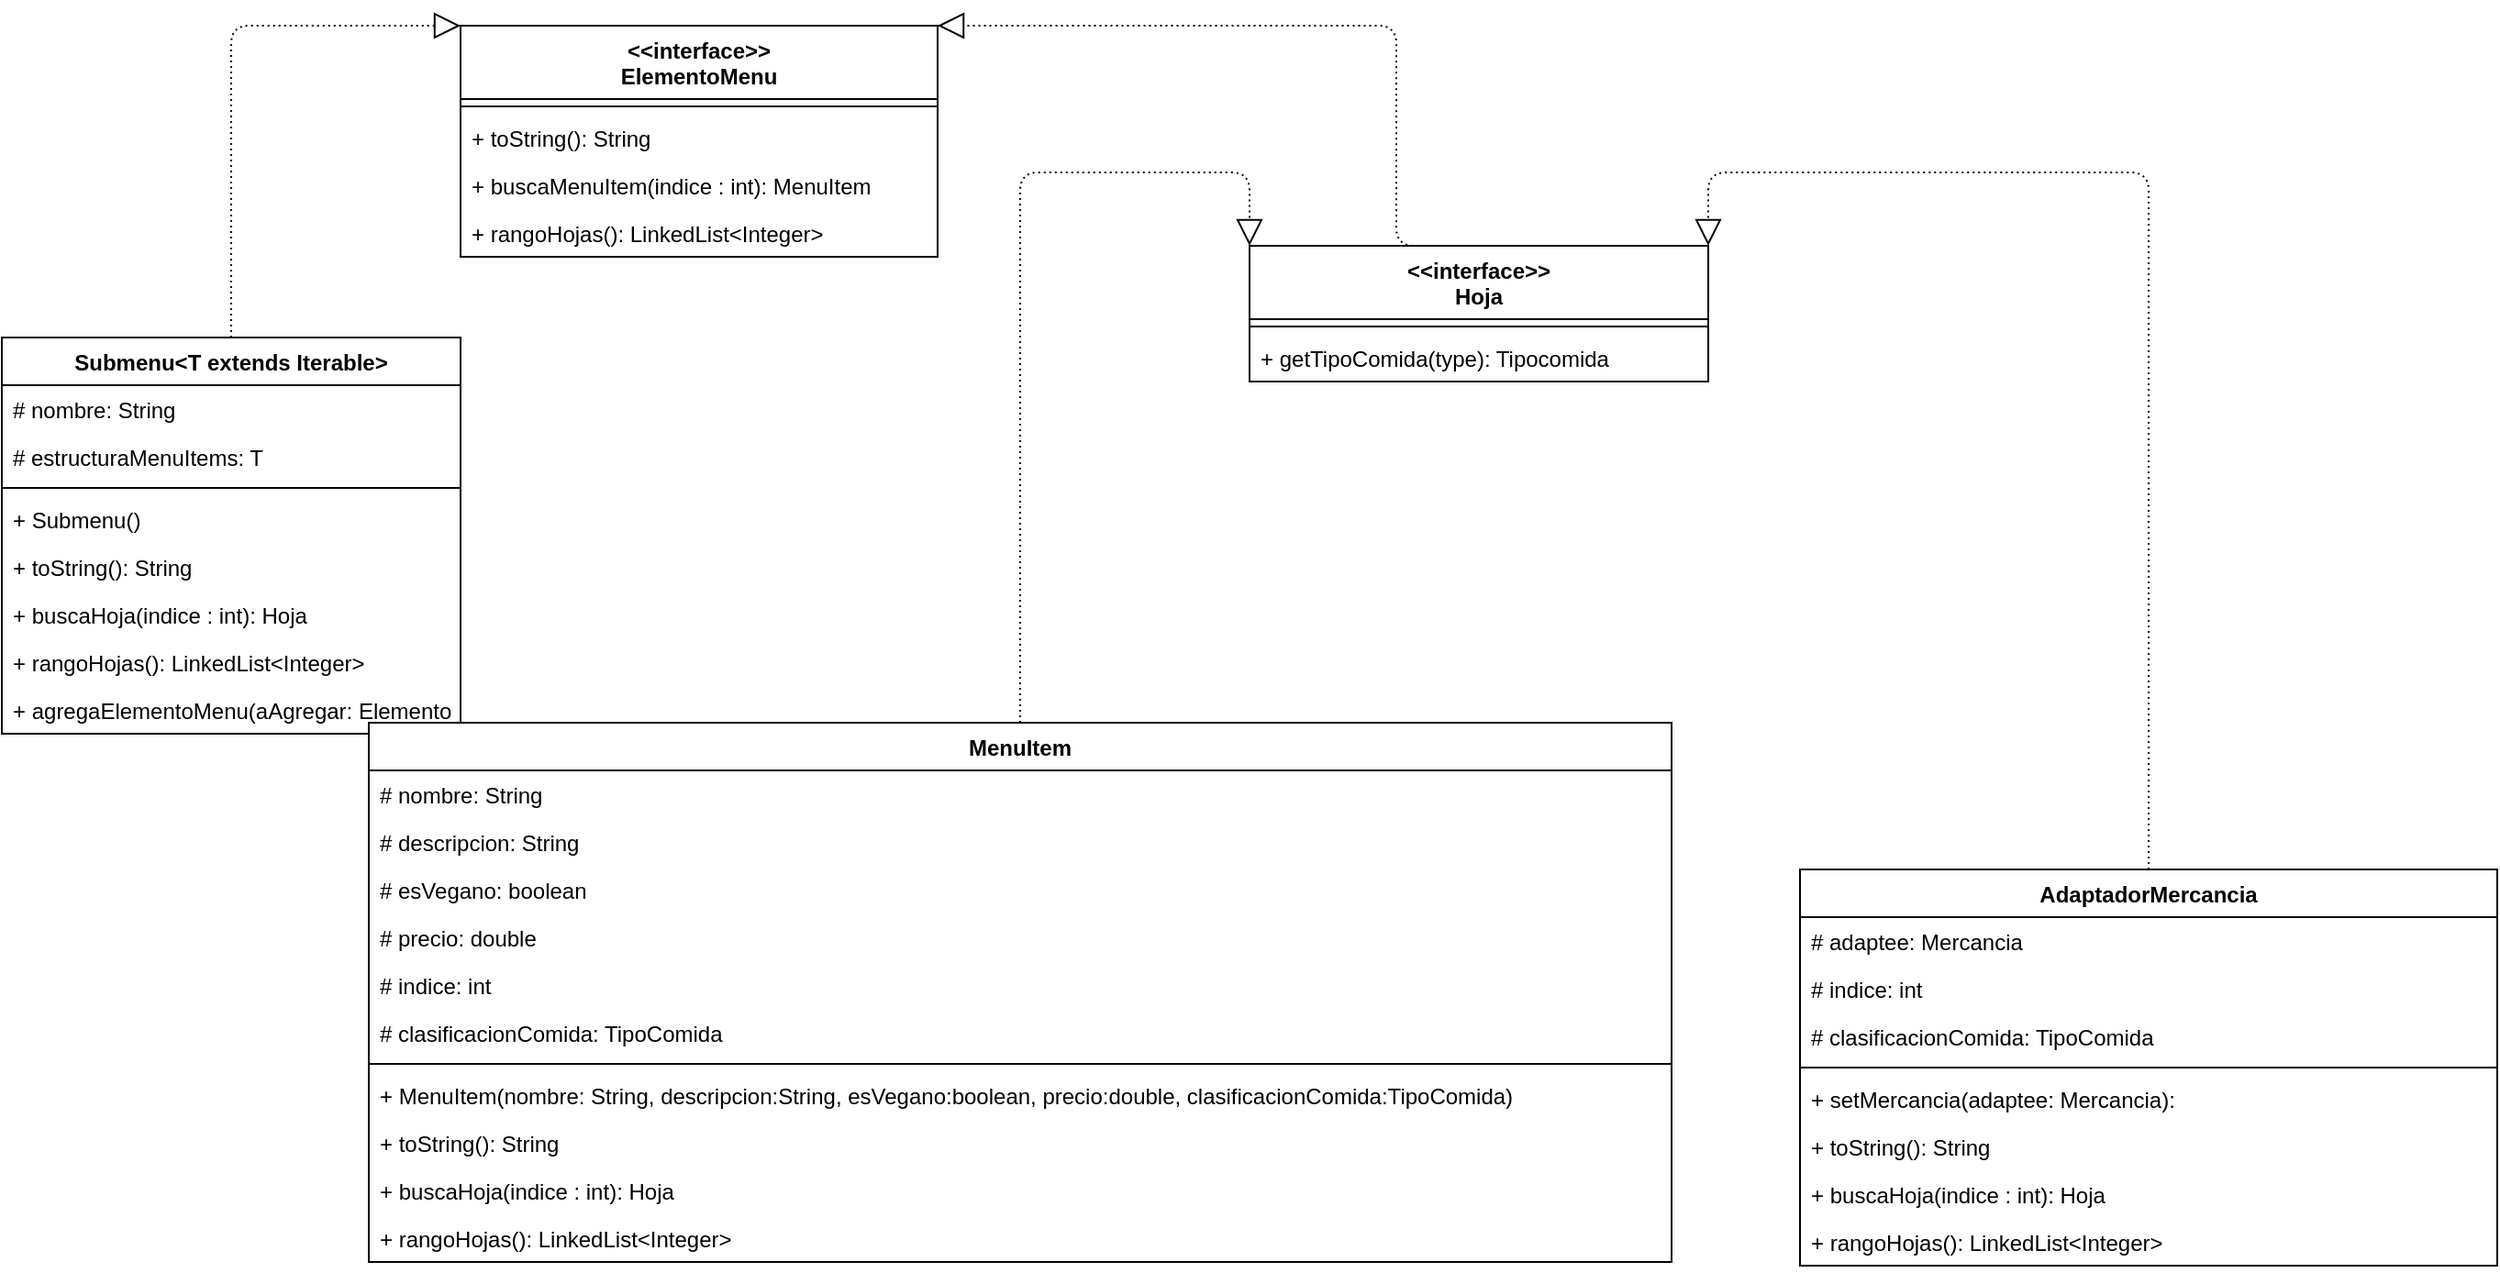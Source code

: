 <mxfile version="13.6.5" pages="3">
    <diagram id="Rwf2Nv3O3JTLsB463SbR" name="Page-1">
        <mxGraphModel dx="1783" dy="864" grid="1" gridSize="10" guides="1" tooltips="1" connect="1" arrows="1" fold="1" page="1" pageScale="1" pageWidth="827" pageHeight="1169" math="0" shadow="0">
            <root>
                <mxCell id="0"/>
                <mxCell id="1" parent="0"/>
                <mxCell id="UEBqmQlFQsck_et_fzrA-1" value="&lt;&lt;interface&gt;&gt;&#10;ElementoMenu" style="swimlane;fontStyle=1;align=center;verticalAlign=top;childLayout=stackLayout;horizontal=1;startSize=40;horizontalStack=0;resizeParent=1;resizeParentMax=0;resizeLast=0;collapsible=1;marginBottom=0;" parent="1" vertex="1">
                    <mxGeometry x="260" y="90" width="260" height="126" as="geometry"/>
                </mxCell>
                <mxCell id="UEBqmQlFQsck_et_fzrA-3" value="" style="line;strokeWidth=1;fillColor=none;align=left;verticalAlign=middle;spacingTop=-1;spacingLeft=3;spacingRight=3;rotatable=0;labelPosition=right;points=[];portConstraint=eastwest;" parent="UEBqmQlFQsck_et_fzrA-1" vertex="1">
                    <mxGeometry y="40" width="260" height="8" as="geometry"/>
                </mxCell>
                <mxCell id="UEBqmQlFQsck_et_fzrA-4" value="+ toString(): String" style="text;strokeColor=none;fillColor=none;align=left;verticalAlign=top;spacingLeft=4;spacingRight=4;overflow=hidden;rotatable=0;points=[[0,0.5],[1,0.5]];portConstraint=eastwest;" parent="UEBqmQlFQsck_et_fzrA-1" vertex="1">
                    <mxGeometry y="48" width="260" height="26" as="geometry"/>
                </mxCell>
                <mxCell id="UEBqmQlFQsck_et_fzrA-5" value="+ buscaMenuItem(indice : int): MenuItem" style="text;strokeColor=none;fillColor=none;align=left;verticalAlign=top;spacingLeft=4;spacingRight=4;overflow=hidden;rotatable=0;points=[[0,0.5],[1,0.5]];portConstraint=eastwest;" parent="UEBqmQlFQsck_et_fzrA-1" vertex="1">
                    <mxGeometry y="74" width="260" height="26" as="geometry"/>
                </mxCell>
                <mxCell id="UEBqmQlFQsck_et_fzrA-6" value="+ rangoHojas(): LinkedList&lt;Integer&gt;" style="text;strokeColor=none;fillColor=none;align=left;verticalAlign=top;spacingLeft=4;spacingRight=4;overflow=hidden;rotatable=0;points=[[0,0.5],[1,0.5]];portConstraint=eastwest;" parent="UEBqmQlFQsck_et_fzrA-1" vertex="1">
                    <mxGeometry y="100" width="260" height="26" as="geometry"/>
                </mxCell>
                <mxCell id="UEBqmQlFQsck_et_fzrA-7" value="Submenu&lt;T extends Iterable&gt;" style="swimlane;fontStyle=1;align=center;verticalAlign=top;childLayout=stackLayout;horizontal=1;startSize=26;horizontalStack=0;resizeParent=1;resizeParentMax=0;resizeLast=0;collapsible=1;marginBottom=0;" parent="1" vertex="1">
                    <mxGeometry x="10" y="260" width="250" height="216" as="geometry"/>
                </mxCell>
                <mxCell id="UEBqmQlFQsck_et_fzrA-8" value="# nombre: String" style="text;strokeColor=none;fillColor=none;align=left;verticalAlign=top;spacingLeft=4;spacingRight=4;overflow=hidden;rotatable=0;points=[[0,0.5],[1,0.5]];portConstraint=eastwest;" parent="UEBqmQlFQsck_et_fzrA-7" vertex="1">
                    <mxGeometry y="26" width="250" height="26" as="geometry"/>
                </mxCell>
                <mxCell id="UEBqmQlFQsck_et_fzrA-32" value="# estructuraMenuItems: T" style="text;strokeColor=none;fillColor=none;align=left;verticalAlign=top;spacingLeft=4;spacingRight=4;overflow=hidden;rotatable=0;points=[[0,0.5],[1,0.5]];portConstraint=eastwest;" parent="UEBqmQlFQsck_et_fzrA-7" vertex="1">
                    <mxGeometry y="52" width="250" height="26" as="geometry"/>
                </mxCell>
                <mxCell id="UEBqmQlFQsck_et_fzrA-9" value="" style="line;strokeWidth=1;fillColor=none;align=left;verticalAlign=middle;spacingTop=-1;spacingLeft=3;spacingRight=3;rotatable=0;labelPosition=right;points=[];portConstraint=eastwest;" parent="UEBqmQlFQsck_et_fzrA-7" vertex="1">
                    <mxGeometry y="78" width="250" height="8" as="geometry"/>
                </mxCell>
                <mxCell id="UEBqmQlFQsck_et_fzrA-10" value="+ Submenu()" style="text;strokeColor=none;fillColor=none;align=left;verticalAlign=top;spacingLeft=4;spacingRight=4;overflow=hidden;rotatable=0;points=[[0,0.5],[1,0.5]];portConstraint=eastwest;" parent="UEBqmQlFQsck_et_fzrA-7" vertex="1">
                    <mxGeometry y="86" width="250" height="26" as="geometry"/>
                </mxCell>
                <mxCell id="UEBqmQlFQsck_et_fzrA-16" value="+ toString(): String" style="text;strokeColor=none;fillColor=none;align=left;verticalAlign=top;spacingLeft=4;spacingRight=4;overflow=hidden;rotatable=0;points=[[0,0.5],[1,0.5]];portConstraint=eastwest;" parent="UEBqmQlFQsck_et_fzrA-7" vertex="1">
                    <mxGeometry y="112" width="250" height="26" as="geometry"/>
                </mxCell>
                <mxCell id="kPOsGT9LqCzUnpHNsOsi-1" value="+ buscaHoja(indice : int): Hoja" style="text;strokeColor=none;fillColor=none;align=left;verticalAlign=top;spacingLeft=4;spacingRight=4;overflow=hidden;rotatable=0;points=[[0,0.5],[1,0.5]];portConstraint=eastwest;" parent="UEBqmQlFQsck_et_fzrA-7" vertex="1">
                    <mxGeometry y="138" width="250" height="26" as="geometry"/>
                </mxCell>
                <mxCell id="UEBqmQlFQsck_et_fzrA-18" value="+ rangoHojas(): LinkedList&lt;Integer&gt;" style="text;strokeColor=none;fillColor=none;align=left;verticalAlign=top;spacingLeft=4;spacingRight=4;overflow=hidden;rotatable=0;points=[[0,0.5],[1,0.5]];portConstraint=eastwest;" parent="UEBqmQlFQsck_et_fzrA-7" vertex="1">
                    <mxGeometry y="164" width="250" height="26" as="geometry"/>
                </mxCell>
                <mxCell id="CHHDOZE8DI59kdUd0ivn-1" value="+ agregaElementoMenu(aAgregar: ElementoMenu): void" style="text;strokeColor=none;fillColor=none;align=left;verticalAlign=top;spacingLeft=4;spacingRight=4;overflow=hidden;rotatable=0;points=[[0,0.5],[1,0.5]];portConstraint=eastwest;" parent="UEBqmQlFQsck_et_fzrA-7" vertex="1">
                    <mxGeometry y="190" width="250" height="26" as="geometry"/>
                </mxCell>
                <mxCell id="r7zv0V38M0TbSyqBGPwv-2" value="" style="endArrow=block;dashed=1;endFill=0;endSize=12;html=1;dashPattern=1 2;exitX=0.5;exitY=0;exitDx=0;exitDy=0;entryX=0;entryY=0;entryDx=0;entryDy=0;edgeStyle=elbowEdgeStyle;" parent="1" source="UEBqmQlFQsck_et_fzrA-7" target="UEBqmQlFQsck_et_fzrA-1" edge="1">
                    <mxGeometry width="160" relative="1" as="geometry">
                        <mxPoint x="300" y="420" as="sourcePoint"/>
                        <mxPoint x="460" y="420" as="targetPoint"/>
                        <Array as="points">
                            <mxPoint x="135" y="90"/>
                        </Array>
                    </mxGeometry>
                </mxCell>
                <mxCell id="r7zv0V38M0TbSyqBGPwv-4" value="" style="endArrow=block;dashed=1;endFill=0;endSize=12;html=1;dashPattern=1 2;entryX=1;entryY=0;entryDx=0;entryDy=0;edgeStyle=elbowEdgeStyle;exitX=0.5;exitY=0;exitDx=0;exitDy=0;" parent="1" source="oO9zBJZs3y1t1nBZbYvP-1" target="UEBqmQlFQsck_et_fzrA-1" edge="1">
                    <mxGeometry width="160" relative="1" as="geometry">
                        <mxPoint x="745" y="200" as="sourcePoint"/>
                        <mxPoint x="270" y="100.0" as="targetPoint"/>
                        <Array as="points">
                            <mxPoint x="770" y="160"/>
                            <mxPoint x="610" y="180"/>
                        </Array>
                    </mxGeometry>
                </mxCell>
                <mxCell id="UEBqmQlFQsck_et_fzrA-11" value="MenuItem" style="swimlane;fontStyle=1;align=center;verticalAlign=top;childLayout=stackLayout;horizontal=1;startSize=26;horizontalStack=0;resizeParent=1;resizeParentMax=0;resizeLast=0;collapsible=1;marginBottom=0;" parent="1" vertex="1">
                    <mxGeometry x="210" y="470" width="710" height="294" as="geometry"/>
                </mxCell>
                <mxCell id="UEBqmQlFQsck_et_fzrA-12" value="# nombre: String" style="text;strokeColor=none;fillColor=none;align=left;verticalAlign=top;spacingLeft=4;spacingRight=4;overflow=hidden;rotatable=0;points=[[0,0.5],[1,0.5]];portConstraint=eastwest;" parent="UEBqmQlFQsck_et_fzrA-11" vertex="1">
                    <mxGeometry y="26" width="710" height="26" as="geometry"/>
                </mxCell>
                <mxCell id="UEBqmQlFQsck_et_fzrA-19" value="# descripcion: String" style="text;strokeColor=none;fillColor=none;align=left;verticalAlign=top;spacingLeft=4;spacingRight=4;overflow=hidden;rotatable=0;points=[[0,0.5],[1,0.5]];portConstraint=eastwest;" parent="UEBqmQlFQsck_et_fzrA-11" vertex="1">
                    <mxGeometry y="52" width="710" height="26" as="geometry"/>
                </mxCell>
                <mxCell id="UEBqmQlFQsck_et_fzrA-20" value="# esVegano: boolean" style="text;strokeColor=none;fillColor=none;align=left;verticalAlign=top;spacingLeft=4;spacingRight=4;overflow=hidden;rotatable=0;points=[[0,0.5],[1,0.5]];portConstraint=eastwest;" parent="UEBqmQlFQsck_et_fzrA-11" vertex="1">
                    <mxGeometry y="78" width="710" height="26" as="geometry"/>
                </mxCell>
                <mxCell id="UEBqmQlFQsck_et_fzrA-21" value="# precio: double" style="text;strokeColor=none;fillColor=none;align=left;verticalAlign=top;spacingLeft=4;spacingRight=4;overflow=hidden;rotatable=0;points=[[0,0.5],[1,0.5]];portConstraint=eastwest;" parent="UEBqmQlFQsck_et_fzrA-11" vertex="1">
                    <mxGeometry y="104" width="710" height="26" as="geometry"/>
                </mxCell>
                <mxCell id="cMhCm4dgzUKy4guV3F6j-3" value="# indice: int" style="text;strokeColor=none;fillColor=none;align=left;verticalAlign=top;spacingLeft=4;spacingRight=4;overflow=hidden;rotatable=0;points=[[0,0.5],[1,0.5]];portConstraint=eastwest;" parent="UEBqmQlFQsck_et_fzrA-11" vertex="1">
                    <mxGeometry y="130" width="710" height="26" as="geometry"/>
                </mxCell>
                <mxCell id="oO9zBJZs3y1t1nBZbYvP-12" value="# clasificacionComida: TipoComida" style="text;strokeColor=none;fillColor=none;align=left;verticalAlign=top;spacingLeft=4;spacingRight=4;overflow=hidden;rotatable=0;points=[[0,0.5],[1,0.5]];portConstraint=eastwest;" parent="UEBqmQlFQsck_et_fzrA-11" vertex="1">
                    <mxGeometry y="156" width="710" height="26" as="geometry"/>
                </mxCell>
                <mxCell id="UEBqmQlFQsck_et_fzrA-13" value="" style="line;strokeWidth=1;fillColor=none;align=left;verticalAlign=middle;spacingTop=-1;spacingLeft=3;spacingRight=3;rotatable=0;labelPosition=right;points=[];portConstraint=eastwest;" parent="UEBqmQlFQsck_et_fzrA-11" vertex="1">
                    <mxGeometry y="182" width="710" height="8" as="geometry"/>
                </mxCell>
                <mxCell id="r7zv0V38M0TbSyqBGPwv-5" value="+ MenuItem(nombre: String, descripcion:String, esVegano:boolean, precio:double, clasificacionComida:TipoComida)" style="text;strokeColor=none;fillColor=none;align=left;verticalAlign=top;spacingLeft=4;spacingRight=4;overflow=hidden;rotatable=0;points=[[0,0.5],[1,0.5]];portConstraint=eastwest;" parent="UEBqmQlFQsck_et_fzrA-11" vertex="1">
                    <mxGeometry y="190" width="710" height="26" as="geometry"/>
                </mxCell>
                <mxCell id="UEBqmQlFQsck_et_fzrA-24" value="+ toString(): String" style="text;strokeColor=none;fillColor=none;align=left;verticalAlign=top;spacingLeft=4;spacingRight=4;overflow=hidden;rotatable=0;points=[[0,0.5],[1,0.5]];portConstraint=eastwest;" parent="UEBqmQlFQsck_et_fzrA-11" vertex="1">
                    <mxGeometry y="216" width="710" height="26" as="geometry"/>
                </mxCell>
                <mxCell id="kPOsGT9LqCzUnpHNsOsi-3" value="+ buscaHoja(indice : int): Hoja" style="text;strokeColor=none;fillColor=none;align=left;verticalAlign=top;spacingLeft=4;spacingRight=4;overflow=hidden;rotatable=0;points=[[0,0.5],[1,0.5]];portConstraint=eastwest;" parent="UEBqmQlFQsck_et_fzrA-11" vertex="1">
                    <mxGeometry y="242" width="710" height="26" as="geometry"/>
                </mxCell>
                <mxCell id="UEBqmQlFQsck_et_fzrA-22" value="+ rangoHojas(): LinkedList&lt;Integer&gt;" style="text;strokeColor=none;fillColor=none;align=left;verticalAlign=top;spacingLeft=4;spacingRight=4;overflow=hidden;rotatable=0;points=[[0,0.5],[1,0.5]];portConstraint=eastwest;" parent="UEBqmQlFQsck_et_fzrA-11" vertex="1">
                    <mxGeometry y="268" width="710" height="26" as="geometry"/>
                </mxCell>
                <mxCell id="oO9zBJZs3y1t1nBZbYvP-1" value="&lt;&lt;interface&gt;&gt;&#10;Hoja" style="swimlane;fontStyle=1;align=center;verticalAlign=top;childLayout=stackLayout;horizontal=1;startSize=40;horizontalStack=0;resizeParent=1;resizeParentMax=0;resizeLast=0;collapsible=1;marginBottom=0;" parent="1" vertex="1">
                    <mxGeometry x="690" y="210" width="250" height="74" as="geometry"/>
                </mxCell>
                <mxCell id="oO9zBJZs3y1t1nBZbYvP-3" value="" style="line;strokeWidth=1;fillColor=none;align=left;verticalAlign=middle;spacingTop=-1;spacingLeft=3;spacingRight=3;rotatable=0;labelPosition=right;points=[];portConstraint=eastwest;" parent="oO9zBJZs3y1t1nBZbYvP-1" vertex="1">
                    <mxGeometry y="40" width="250" height="8" as="geometry"/>
                </mxCell>
                <mxCell id="oO9zBJZs3y1t1nBZbYvP-4" value="+ getTipoComida(type): Tipocomida" style="text;strokeColor=none;fillColor=none;align=left;verticalAlign=top;spacingLeft=4;spacingRight=4;overflow=hidden;rotatable=0;points=[[0,0.5],[1,0.5]];portConstraint=eastwest;" parent="oO9zBJZs3y1t1nBZbYvP-1" vertex="1">
                    <mxGeometry y="48" width="250" height="26" as="geometry"/>
                </mxCell>
                <mxCell id="oO9zBJZs3y1t1nBZbYvP-6" value="" style="endArrow=block;dashed=1;endFill=0;endSize=12;html=1;dashPattern=1 2;entryX=0;entryY=0;entryDx=0;entryDy=0;edgeStyle=elbowEdgeStyle;exitX=0.5;exitY=0;exitDx=0;exitDy=0;" parent="1" source="UEBqmQlFQsck_et_fzrA-11" target="oO9zBJZs3y1t1nBZbYvP-1" edge="1">
                    <mxGeometry width="160" relative="1" as="geometry">
                        <mxPoint x="780" y="220" as="sourcePoint"/>
                        <mxPoint x="530" y="100" as="targetPoint"/>
                        <Array as="points">
                            <mxPoint x="780" y="170"/>
                            <mxPoint x="620" y="190"/>
                        </Array>
                    </mxGeometry>
                </mxCell>
                <mxCell id="oO9zBJZs3y1t1nBZbYvP-7" value="AdaptadorMercancia" style="swimlane;fontStyle=1;align=center;verticalAlign=top;childLayout=stackLayout;horizontal=1;startSize=26;horizontalStack=0;resizeParent=1;resizeParentMax=0;resizeLast=0;collapsible=1;marginBottom=0;" parent="1" vertex="1">
                    <mxGeometry x="990" y="550" width="380" height="216" as="geometry"/>
                </mxCell>
                <mxCell id="oO9zBJZs3y1t1nBZbYvP-8" value="# adaptee: Mercancia" style="text;strokeColor=none;fillColor=none;align=left;verticalAlign=top;spacingLeft=4;spacingRight=4;overflow=hidden;rotatable=0;points=[[0,0.5],[1,0.5]];portConstraint=eastwest;" parent="oO9zBJZs3y1t1nBZbYvP-7" vertex="1">
                    <mxGeometry y="26" width="380" height="26" as="geometry"/>
                </mxCell>
                <mxCell id="oO9zBJZs3y1t1nBZbYvP-11" value="# indice: int" style="text;strokeColor=none;fillColor=none;align=left;verticalAlign=top;spacingLeft=4;spacingRight=4;overflow=hidden;rotatable=0;points=[[0,0.5],[1,0.5]];portConstraint=eastwest;" parent="oO9zBJZs3y1t1nBZbYvP-7" vertex="1">
                    <mxGeometry y="52" width="380" height="26" as="geometry"/>
                </mxCell>
                <mxCell id="cMhCm4dgzUKy4guV3F6j-4" value="# clasificacionComida: TipoComida" style="text;strokeColor=none;fillColor=none;align=left;verticalAlign=top;spacingLeft=4;spacingRight=4;overflow=hidden;rotatable=0;points=[[0,0.5],[1,0.5]];portConstraint=eastwest;" parent="oO9zBJZs3y1t1nBZbYvP-7" vertex="1">
                    <mxGeometry y="78" width="380" height="26" as="geometry"/>
                </mxCell>
                <mxCell id="oO9zBJZs3y1t1nBZbYvP-9" value="" style="line;strokeWidth=1;fillColor=none;align=left;verticalAlign=middle;spacingTop=-1;spacingLeft=3;spacingRight=3;rotatable=0;labelPosition=right;points=[];portConstraint=eastwest;" parent="oO9zBJZs3y1t1nBZbYvP-7" vertex="1">
                    <mxGeometry y="104" width="380" height="8" as="geometry"/>
                </mxCell>
                <mxCell id="oO9zBJZs3y1t1nBZbYvP-10" value="+ setMercancia(adaptee: Mercancia): " style="text;strokeColor=none;fillColor=none;align=left;verticalAlign=top;spacingLeft=4;spacingRight=4;overflow=hidden;rotatable=0;points=[[0,0.5],[1,0.5]];portConstraint=eastwest;" parent="oO9zBJZs3y1t1nBZbYvP-7" vertex="1">
                    <mxGeometry y="112" width="380" height="26" as="geometry"/>
                </mxCell>
                <mxCell id="oO9zBJZs3y1t1nBZbYvP-15" value="+ toString(): String" style="text;strokeColor=none;fillColor=none;align=left;verticalAlign=top;spacingLeft=4;spacingRight=4;overflow=hidden;rotatable=0;points=[[0,0.5],[1,0.5]];portConstraint=eastwest;" parent="oO9zBJZs3y1t1nBZbYvP-7" vertex="1">
                    <mxGeometry y="138" width="380" height="26" as="geometry"/>
                </mxCell>
                <mxCell id="kPOsGT9LqCzUnpHNsOsi-2" value="+ buscaHoja(indice : int): Hoja" style="text;strokeColor=none;fillColor=none;align=left;verticalAlign=top;spacingLeft=4;spacingRight=4;overflow=hidden;rotatable=0;points=[[0,0.5],[1,0.5]];portConstraint=eastwest;" parent="oO9zBJZs3y1t1nBZbYvP-7" vertex="1">
                    <mxGeometry y="164" width="380" height="26" as="geometry"/>
                </mxCell>
                <mxCell id="oO9zBJZs3y1t1nBZbYvP-13" value="+ rangoHojas(): LinkedList&lt;Integer&gt;" style="text;strokeColor=none;fillColor=none;align=left;verticalAlign=top;spacingLeft=4;spacingRight=4;overflow=hidden;rotatable=0;points=[[0,0.5],[1,0.5]];portConstraint=eastwest;" parent="oO9zBJZs3y1t1nBZbYvP-7" vertex="1">
                    <mxGeometry y="190" width="380" height="26" as="geometry"/>
                </mxCell>
                <mxCell id="oO9zBJZs3y1t1nBZbYvP-16" value="" style="endArrow=block;dashed=1;endFill=0;endSize=12;html=1;dashPattern=1 2;entryX=1;entryY=0;entryDx=0;entryDy=0;edgeStyle=elbowEdgeStyle;exitX=0.5;exitY=0;exitDx=0;exitDy=0;" parent="1" source="oO9zBJZs3y1t1nBZbYvP-7" target="oO9zBJZs3y1t1nBZbYvP-1" edge="1">
                    <mxGeometry width="160" relative="1" as="geometry">
                        <mxPoint x="602" y="470" as="sourcePoint"/>
                        <mxPoint x="690" y="210" as="targetPoint"/>
                        <Array as="points">
                            <mxPoint x="780" y="170"/>
                            <mxPoint x="620" y="190"/>
                        </Array>
                    </mxGeometry>
                </mxCell>
            </root>
        </mxGraphModel>
    </diagram>
    <diagram id="U_cTa-7cmnpCz3JGdYzF" name="Page-2">
        <mxGraphModel dx="1422" dy="856" grid="1" gridSize="10" guides="1" tooltips="1" connect="1" arrows="1" fold="1" page="1" pageScale="1" pageWidth="827" pageHeight="1169" math="0" shadow="0">
            <root>
                <mxCell id="skS_n2PHIvRaKILHXTrQ-0"/>
                <mxCell id="skS_n2PHIvRaKILHXTrQ-1" parent="skS_n2PHIvRaKILHXTrQ-0"/>
                <mxCell id="6f6w3UDbQLjhZ_yWWLYt-0" value="ElementoMenu" style="swimlane;fontStyle=1;align=center;verticalAlign=top;childLayout=stackLayout;horizontal=1;startSize=26;horizontalStack=0;resizeParent=1;resizeParentMax=0;resizeLast=0;collapsible=1;marginBottom=0;" parent="skS_n2PHIvRaKILHXTrQ-1" vertex="1">
                    <mxGeometry x="260" y="90" width="260" height="112" as="geometry"/>
                </mxCell>
                <mxCell id="6f6w3UDbQLjhZ_yWWLYt-1" value="" style="line;strokeWidth=1;fillColor=none;align=left;verticalAlign=middle;spacingTop=-1;spacingLeft=3;spacingRight=3;rotatable=0;labelPosition=right;points=[];portConstraint=eastwest;" parent="6f6w3UDbQLjhZ_yWWLYt-0" vertex="1">
                    <mxGeometry y="26" width="260" height="8" as="geometry"/>
                </mxCell>
                <mxCell id="6f6w3UDbQLjhZ_yWWLYt-2" value="+ toString(): String" style="text;strokeColor=none;fillColor=none;align=left;verticalAlign=top;spacingLeft=4;spacingRight=4;overflow=hidden;rotatable=0;points=[[0,0.5],[1,0.5]];portConstraint=eastwest;" parent="6f6w3UDbQLjhZ_yWWLYt-0" vertex="1">
                    <mxGeometry y="34" width="260" height="26" as="geometry"/>
                </mxCell>
                <mxCell id="6f6w3UDbQLjhZ_yWWLYt-3" value="+ buscaMenuItem(indice : int): MenuItem" style="text;strokeColor=none;fillColor=none;align=left;verticalAlign=top;spacingLeft=4;spacingRight=4;overflow=hidden;rotatable=0;points=[[0,0.5],[1,0.5]];portConstraint=eastwest;" parent="6f6w3UDbQLjhZ_yWWLYt-0" vertex="1">
                    <mxGeometry y="60" width="260" height="26" as="geometry"/>
                </mxCell>
                <mxCell id="6f6w3UDbQLjhZ_yWWLYt-4" value="+ rangoHojas(): LinkedList&lt;Integer&gt;" style="text;strokeColor=none;fillColor=none;align=left;verticalAlign=top;spacingLeft=4;spacingRight=4;overflow=hidden;rotatable=0;points=[[0,0.5],[1,0.5]];portConstraint=eastwest;" parent="6f6w3UDbQLjhZ_yWWLYt-0" vertex="1">
                    <mxGeometry y="86" width="260" height="26" as="geometry"/>
                </mxCell>
                <mxCell id="6f6w3UDbQLjhZ_yWWLYt-68" style="edgeStyle=elbowEdgeStyle;rounded=0;orthogonalLoop=1;jettySize=auto;html=1;entryX=1;entryY=0;entryDx=0;entryDy=0;" parent="skS_n2PHIvRaKILHXTrQ-1" source="6f6w3UDbQLjhZ_yWWLYt-5" target="6f6w3UDbQLjhZ_yWWLYt-0" edge="1">
                    <mxGeometry relative="1" as="geometry">
                        <Array as="points">
                            <mxPoint x="580" y="150"/>
                        </Array>
                    </mxGeometry>
                </mxCell>
                <mxCell id="6f6w3UDbQLjhZ_yWWLYt-5" value="MenuItem" style="swimlane;fontStyle=1;align=center;verticalAlign=top;childLayout=stackLayout;horizontal=1;startSize=26;horizontalStack=0;resizeParent=1;resizeParentMax=0;resizeLast=0;collapsible=1;marginBottom=0;" parent="skS_n2PHIvRaKILHXTrQ-1" vertex="1">
                    <mxGeometry x="520" y="250" width="160" height="216" as="geometry"/>
                </mxCell>
                <mxCell id="6f6w3UDbQLjhZ_yWWLYt-6" value="+ nombre: String" style="text;strokeColor=none;fillColor=none;align=left;verticalAlign=top;spacingLeft=4;spacingRight=4;overflow=hidden;rotatable=0;points=[[0,0.5],[1,0.5]];portConstraint=eastwest;" parent="6f6w3UDbQLjhZ_yWWLYt-5" vertex="1">
                    <mxGeometry y="26" width="160" height="26" as="geometry"/>
                </mxCell>
                <mxCell id="6f6w3UDbQLjhZ_yWWLYt-7" value="+ descripcion: String" style="text;strokeColor=none;fillColor=none;align=left;verticalAlign=top;spacingLeft=4;spacingRight=4;overflow=hidden;rotatable=0;points=[[0,0.5],[1,0.5]];portConstraint=eastwest;" parent="6f6w3UDbQLjhZ_yWWLYt-5" vertex="1">
                    <mxGeometry y="52" width="160" height="26" as="geometry"/>
                </mxCell>
                <mxCell id="6f6w3UDbQLjhZ_yWWLYt-8" value="+ esVegano: boolean" style="text;strokeColor=none;fillColor=none;align=left;verticalAlign=top;spacingLeft=4;spacingRight=4;overflow=hidden;rotatable=0;points=[[0,0.5],[1,0.5]];portConstraint=eastwest;" parent="6f6w3UDbQLjhZ_yWWLYt-5" vertex="1">
                    <mxGeometry y="78" width="160" height="26" as="geometry"/>
                </mxCell>
                <mxCell id="6f6w3UDbQLjhZ_yWWLYt-9" value="+ precio: double" style="text;strokeColor=none;fillColor=none;align=left;verticalAlign=top;spacingLeft=4;spacingRight=4;overflow=hidden;rotatable=0;points=[[0,0.5],[1,0.5]];portConstraint=eastwest;" parent="6f6w3UDbQLjhZ_yWWLYt-5" vertex="1">
                    <mxGeometry y="104" width="160" height="26" as="geometry"/>
                </mxCell>
                <mxCell id="6f6w3UDbQLjhZ_yWWLYt-10" value="" style="line;strokeWidth=1;fillColor=none;align=left;verticalAlign=middle;spacingTop=-1;spacingLeft=3;spacingRight=3;rotatable=0;labelPosition=right;points=[];portConstraint=eastwest;" parent="6f6w3UDbQLjhZ_yWWLYt-5" vertex="1">
                    <mxGeometry y="130" width="160" height="8" as="geometry"/>
                </mxCell>
                <mxCell id="6f6w3UDbQLjhZ_yWWLYt-11" value="+ toString(): String" style="text;strokeColor=none;fillColor=none;align=left;verticalAlign=top;spacingLeft=4;spacingRight=4;overflow=hidden;rotatable=0;points=[[0,0.5],[1,0.5]];portConstraint=eastwest;" parent="6f6w3UDbQLjhZ_yWWLYt-5" vertex="1">
                    <mxGeometry y="138" width="160" height="26" as="geometry"/>
                </mxCell>
                <mxCell id="6f6w3UDbQLjhZ_yWWLYt-12" value="+ buscaMenuItem(indice : int): MenuItem" style="text;strokeColor=none;fillColor=none;align=left;verticalAlign=top;spacingLeft=4;spacingRight=4;overflow=hidden;rotatable=0;points=[[0,0.5],[1,0.5]];portConstraint=eastwest;" parent="6f6w3UDbQLjhZ_yWWLYt-5" vertex="1">
                    <mxGeometry y="164" width="160" height="26" as="geometry"/>
                </mxCell>
                <mxCell id="6f6w3UDbQLjhZ_yWWLYt-13" value="+ rangoHojas(): LinkedList&lt;Integer&gt;" style="text;strokeColor=none;fillColor=none;align=left;verticalAlign=top;spacingLeft=4;spacingRight=4;overflow=hidden;rotatable=0;points=[[0,0.5],[1,0.5]];portConstraint=eastwest;" parent="6f6w3UDbQLjhZ_yWWLYt-5" vertex="1">
                    <mxGeometry y="190" width="160" height="26" as="geometry"/>
                </mxCell>
                <mxCell id="6f6w3UDbQLjhZ_yWWLYt-43" style="edgeStyle=orthogonalEdgeStyle;rounded=0;orthogonalLoop=1;jettySize=auto;html=1;entryX=0;entryY=0;entryDx=0;entryDy=0;exitX=0.5;exitY=0;exitDx=0;exitDy=0;" parent="skS_n2PHIvRaKILHXTrQ-1" source="6f6w3UDbQLjhZ_yWWLYt-22" target="6f6w3UDbQLjhZ_yWWLYt-0" edge="1">
                    <mxGeometry relative="1" as="geometry"/>
                </mxCell>
                <mxCell id="6f6w3UDbQLjhZ_yWWLYt-22" value="SubmenuHamburguesa" style="swimlane;fontStyle=1;align=center;verticalAlign=top;childLayout=stackLayout;horizontal=1;startSize=26;horizontalStack=0;resizeParent=1;resizeParentMax=0;resizeLast=0;collapsible=1;marginBottom=0;" parent="skS_n2PHIvRaKILHXTrQ-1" vertex="1">
                    <mxGeometry x="80" y="530" width="260" height="164" as="geometry"/>
                </mxCell>
                <mxCell id="6f6w3UDbQLjhZ_yWWLYt-23" value="#  listaMenuItems: LinkedList&lt;ElementosMenu&gt;" style="text;strokeColor=none;fillColor=none;align=left;verticalAlign=top;spacingLeft=4;spacingRight=4;overflow=hidden;rotatable=0;points=[[0,0.5],[1,0.5]];portConstraint=eastwest;" parent="6f6w3UDbQLjhZ_yWWLYt-22" vertex="1">
                    <mxGeometry y="26" width="260" height="26" as="geometry"/>
                </mxCell>
                <mxCell id="6f6w3UDbQLjhZ_yWWLYt-24" value="" style="line;strokeWidth=1;fillColor=none;align=left;verticalAlign=middle;spacingTop=-1;spacingLeft=3;spacingRight=3;rotatable=0;labelPosition=right;points=[];portConstraint=eastwest;" parent="6f6w3UDbQLjhZ_yWWLYt-22" vertex="1">
                    <mxGeometry y="52" width="260" height="8" as="geometry"/>
                </mxCell>
                <mxCell id="6f6w3UDbQLjhZ_yWWLYt-25" value="+ SubmenuHamburguesa():" style="text;strokeColor=none;fillColor=none;align=left;verticalAlign=top;spacingLeft=4;spacingRight=4;overflow=hidden;rotatable=0;points=[[0,0.5],[1,0.5]];portConstraint=eastwest;" parent="6f6w3UDbQLjhZ_yWWLYt-22" vertex="1">
                    <mxGeometry y="60" width="260" height="26" as="geometry"/>
                </mxCell>
                <mxCell id="6f6w3UDbQLjhZ_yWWLYt-26" value="+ toString(): String" style="text;strokeColor=none;fillColor=none;align=left;verticalAlign=top;spacingLeft=4;spacingRight=4;overflow=hidden;rotatable=0;points=[[0,0.5],[1,0.5]];portConstraint=eastwest;" parent="6f6w3UDbQLjhZ_yWWLYt-22" vertex="1">
                    <mxGeometry y="86" width="260" height="26" as="geometry"/>
                </mxCell>
                <mxCell id="6f6w3UDbQLjhZ_yWWLYt-27" value="+ buscaMenuItem(indice : int): MenuItem" style="text;strokeColor=none;fillColor=none;align=left;verticalAlign=top;spacingLeft=4;spacingRight=4;overflow=hidden;rotatable=0;points=[[0,0.5],[1,0.5]];portConstraint=eastwest;" parent="6f6w3UDbQLjhZ_yWWLYt-22" vertex="1">
                    <mxGeometry y="112" width="260" height="26" as="geometry"/>
                </mxCell>
                <mxCell id="6f6w3UDbQLjhZ_yWWLYt-28" value="+ rangoHojas(): LinkedList&lt;Integer&gt;" style="text;strokeColor=none;fillColor=none;align=left;verticalAlign=top;spacingLeft=4;spacingRight=4;overflow=hidden;rotatable=0;points=[[0,0.5],[1,0.5]];portConstraint=eastwest;" parent="6f6w3UDbQLjhZ_yWWLYt-22" vertex="1">
                    <mxGeometry y="138" width="260" height="26" as="geometry"/>
                </mxCell>
                <mxCell id="6f6w3UDbQLjhZ_yWWLYt-44" style="edgeStyle=orthogonalEdgeStyle;rounded=0;orthogonalLoop=1;jettySize=auto;html=1;entryX=0;entryY=0;entryDx=0;entryDy=0;exitX=0;exitY=0;exitDx=0;exitDy=0;" parent="skS_n2PHIvRaKILHXTrQ-1" source="6f6w3UDbQLjhZ_yWWLYt-29" target="6f6w3UDbQLjhZ_yWWLYt-0" edge="1">
                    <mxGeometry relative="1" as="geometry">
                        <Array as="points">
                            <mxPoint x="460" y="366"/>
                            <mxPoint x="230" y="366"/>
                            <mxPoint x="230" y="70"/>
                            <mxPoint x="260" y="70"/>
                        </Array>
                    </mxGeometry>
                </mxCell>
                <mxCell id="6f6w3UDbQLjhZ_yWWLYt-45" style="edgeStyle=orthogonalEdgeStyle;rounded=0;orthogonalLoop=1;jettySize=auto;html=1;entryX=0;entryY=0;entryDx=0;entryDy=0;exitX=0.5;exitY=0;exitDx=0;exitDy=0;" parent="skS_n2PHIvRaKILHXTrQ-1" source="6f6w3UDbQLjhZ_yWWLYt-36" target="6f6w3UDbQLjhZ_yWWLYt-0" edge="1">
                    <mxGeometry relative="1" as="geometry">
                        <Array as="points">
                            <mxPoint x="870" y="510"/>
                            <mxPoint x="220" y="510"/>
                            <mxPoint x="220" y="70"/>
                            <mxPoint x="260" y="70"/>
                        </Array>
                    </mxGeometry>
                </mxCell>
                <mxCell id="6f6w3UDbQLjhZ_yWWLYt-53" style="edgeStyle=elbowEdgeStyle;rounded=0;orthogonalLoop=1;jettySize=auto;html=1;entryX=0;entryY=0;entryDx=0;entryDy=0;" parent="skS_n2PHIvRaKILHXTrQ-1" source="6f6w3UDbQLjhZ_yWWLYt-46" target="6f6w3UDbQLjhZ_yWWLYt-0" edge="1">
                    <mxGeometry relative="1" as="geometry">
                        <mxPoint x="60" y="90" as="targetPoint"/>
                        <Array as="points">
                            <mxPoint x="30" y="380"/>
                        </Array>
                    </mxGeometry>
                </mxCell>
                <mxCell id="6f6w3UDbQLjhZ_yWWLYt-46" value="Menu" style="swimlane;fontStyle=1;align=center;verticalAlign=top;childLayout=stackLayout;horizontal=1;startSize=26;horizontalStack=0;resizeParent=1;resizeParentMax=0;resizeLast=0;collapsible=1;marginBottom=0;" parent="skS_n2PHIvRaKILHXTrQ-1" vertex="1">
                    <mxGeometry x="80" y="730" width="420" height="216" as="geometry"/>
                </mxCell>
                <mxCell id="6f6w3UDbQLjhZ_yWWLYt-47" value="#  listaHIjos: LinkedList&lt;ElementoMenu&gt;" style="text;strokeColor=none;fillColor=none;align=left;verticalAlign=top;spacingLeft=4;spacingRight=4;overflow=hidden;rotatable=0;points=[[0,0.5],[1,0.5]];portConstraint=eastwest;" parent="6f6w3UDbQLjhZ_yWWLYt-46" vertex="1">
                    <mxGeometry y="26" width="420" height="26" as="geometry"/>
                </mxCell>
                <mxCell id="6f6w3UDbQLjhZ_yWWLYt-48" value="" style="line;strokeWidth=1;fillColor=none;align=left;verticalAlign=middle;spacingTop=-1;spacingLeft=3;spacingRight=3;rotatable=0;labelPosition=right;points=[];portConstraint=eastwest;" parent="6f6w3UDbQLjhZ_yWWLYt-46" vertex="1">
                    <mxGeometry y="52" width="420" height="8" as="geometry"/>
                </mxCell>
                <mxCell id="6f6w3UDbQLjhZ_yWWLYt-54" value="+ SubmenuHamburguesa()" style="text;strokeColor=none;fillColor=none;align=left;verticalAlign=top;spacingLeft=4;spacingRight=4;overflow=hidden;rotatable=0;points=[[0,0.5],[1,0.5]];portConstraint=eastwest;" parent="6f6w3UDbQLjhZ_yWWLYt-46" vertex="1">
                    <mxGeometry y="60" width="420" height="26" as="geometry"/>
                </mxCell>
                <mxCell id="6f6w3UDbQLjhZ_yWWLYt-49" value="+ SubmenuHamburguesa(listaHIjos: LInkedList&lt;ElementoMenu)" style="text;strokeColor=none;fillColor=none;align=left;verticalAlign=top;spacingLeft=4;spacingRight=4;overflow=hidden;rotatable=0;points=[[0,0.5],[1,0.5]];portConstraint=eastwest;" parent="6f6w3UDbQLjhZ_yWWLYt-46" vertex="1">
                    <mxGeometry y="86" width="420" height="26" as="geometry"/>
                </mxCell>
                <mxCell id="6f6w3UDbQLjhZ_yWWLYt-50" value="+ agregarHijo(hijo: ElementoMenu): void" style="text;strokeColor=none;fillColor=none;align=left;verticalAlign=top;spacingLeft=4;spacingRight=4;overflow=hidden;rotatable=0;points=[[0,0.5],[1,0.5]];portConstraint=eastwest;" parent="6f6w3UDbQLjhZ_yWWLYt-46" vertex="1">
                    <mxGeometry y="112" width="420" height="26" as="geometry"/>
                </mxCell>
                <mxCell id="6f6w3UDbQLjhZ_yWWLYt-55" value="+ toString(): String" style="text;strokeColor=none;fillColor=none;align=left;verticalAlign=top;spacingLeft=4;spacingRight=4;overflow=hidden;rotatable=0;points=[[0,0.5],[1,0.5]];portConstraint=eastwest;" parent="6f6w3UDbQLjhZ_yWWLYt-46" vertex="1">
                    <mxGeometry y="138" width="420" height="26" as="geometry"/>
                </mxCell>
                <mxCell id="6f6w3UDbQLjhZ_yWWLYt-51" value="+ buscaMenuItem(indice : int): MenuItem" style="text;strokeColor=none;fillColor=none;align=left;verticalAlign=top;spacingLeft=4;spacingRight=4;overflow=hidden;rotatable=0;points=[[0,0.5],[1,0.5]];portConstraint=eastwest;" parent="6f6w3UDbQLjhZ_yWWLYt-46" vertex="1">
                    <mxGeometry y="164" width="420" height="26" as="geometry"/>
                </mxCell>
                <mxCell id="6f6w3UDbQLjhZ_yWWLYt-52" value="+ rangoHojas(): LinkedList&lt;Integer&gt;" style="text;strokeColor=none;fillColor=none;align=left;verticalAlign=top;spacingLeft=4;spacingRight=4;overflow=hidden;rotatable=0;points=[[0,0.5],[1,0.5]];portConstraint=eastwest;" parent="6f6w3UDbQLjhZ_yWWLYt-46" vertex="1">
                    <mxGeometry y="190" width="420" height="26" as="geometry"/>
                </mxCell>
                <mxCell id="6f6w3UDbQLjhZ_yWWLYt-36" value="SubmenuBurrito" style="swimlane;fontStyle=1;align=center;verticalAlign=top;childLayout=stackLayout;horizontal=1;startSize=26;horizontalStack=0;resizeParent=1;resizeParentMax=0;resizeLast=0;collapsible=1;marginBottom=0;" parent="skS_n2PHIvRaKILHXTrQ-1" vertex="1">
                    <mxGeometry x="730" y="540" width="280" height="166" as="geometry"/>
                </mxCell>
                <mxCell id="6f6w3UDbQLjhZ_yWWLYt-37" value="+ listaMenuItems: Hashtable&lt;ElementoMenu&gt;" style="text;strokeColor=none;fillColor=none;align=left;verticalAlign=top;spacingLeft=4;spacingRight=4;overflow=hidden;rotatable=0;points=[[0,0.5],[1,0.5]];portConstraint=eastwest;" parent="6f6w3UDbQLjhZ_yWWLYt-36" vertex="1">
                    <mxGeometry y="26" width="280" height="26" as="geometry"/>
                </mxCell>
                <mxCell id="6f6w3UDbQLjhZ_yWWLYt-38" value="" style="line;strokeWidth=1;fillColor=none;align=left;verticalAlign=middle;spacingTop=-1;spacingLeft=3;spacingRight=3;rotatable=0;labelPosition=right;points=[];portConstraint=eastwest;" parent="6f6w3UDbQLjhZ_yWWLYt-36" vertex="1">
                    <mxGeometry y="52" width="280" height="10" as="geometry"/>
                </mxCell>
                <mxCell id="6f6w3UDbQLjhZ_yWWLYt-39" value="+ SubmenuBurrito():" style="text;strokeColor=none;fillColor=none;align=left;verticalAlign=top;spacingLeft=4;spacingRight=4;overflow=hidden;rotatable=0;points=[[0,0.5],[1,0.5]];portConstraint=eastwest;" parent="6f6w3UDbQLjhZ_yWWLYt-36" vertex="1">
                    <mxGeometry y="62" width="280" height="26" as="geometry"/>
                </mxCell>
                <mxCell id="6f6w3UDbQLjhZ_yWWLYt-40" value="+ toString(): String" style="text;strokeColor=none;fillColor=none;align=left;verticalAlign=top;spacingLeft=4;spacingRight=4;overflow=hidden;rotatable=0;points=[[0,0.5],[1,0.5]];portConstraint=eastwest;" parent="6f6w3UDbQLjhZ_yWWLYt-36" vertex="1">
                    <mxGeometry y="88" width="280" height="26" as="geometry"/>
                </mxCell>
                <mxCell id="6f6w3UDbQLjhZ_yWWLYt-41" value="+ buscaMenuItem(indice : int): MenuItem" style="text;strokeColor=none;fillColor=none;align=left;verticalAlign=top;spacingLeft=4;spacingRight=4;overflow=hidden;rotatable=0;points=[[0,0.5],[1,0.5]];portConstraint=eastwest;" parent="6f6w3UDbQLjhZ_yWWLYt-36" vertex="1">
                    <mxGeometry y="114" width="280" height="26" as="geometry"/>
                </mxCell>
                <mxCell id="6f6w3UDbQLjhZ_yWWLYt-42" value="+ rangoHojas(): LinkedList&lt;Integer&gt;" style="text;strokeColor=none;fillColor=none;align=left;verticalAlign=top;spacingLeft=4;spacingRight=4;overflow=hidden;rotatable=0;points=[[0,0.5],[1,0.5]];portConstraint=eastwest;" parent="6f6w3UDbQLjhZ_yWWLYt-36" vertex="1">
                    <mxGeometry y="140" width="280" height="26" as="geometry"/>
                </mxCell>
                <mxCell id="6f6w3UDbQLjhZ_yWWLYt-29" value="SubmenuPizza" style="swimlane;fontStyle=1;align=center;verticalAlign=top;childLayout=stackLayout;horizontal=1;startSize=26;horizontalStack=0;resizeParent=1;resizeParentMax=0;resizeLast=0;collapsible=1;marginBottom=0;" parent="skS_n2PHIvRaKILHXTrQ-1" vertex="1">
                    <mxGeometry x="460" y="550" width="250" height="164" as="geometry"/>
                </mxCell>
                <mxCell id="6f6w3UDbQLjhZ_yWWLYt-30" value="+ listaMenuItems: ElementoMenu[]" style="text;strokeColor=none;fillColor=none;align=left;verticalAlign=top;spacingLeft=4;spacingRight=4;overflow=hidden;rotatable=0;points=[[0,0.5],[1,0.5]];portConstraint=eastwest;" parent="6f6w3UDbQLjhZ_yWWLYt-29" vertex="1">
                    <mxGeometry y="26" width="250" height="26" as="geometry"/>
                </mxCell>
                <mxCell id="6f6w3UDbQLjhZ_yWWLYt-31" value="" style="line;strokeWidth=1;fillColor=none;align=left;verticalAlign=middle;spacingTop=-1;spacingLeft=3;spacingRight=3;rotatable=0;labelPosition=right;points=[];portConstraint=eastwest;" parent="6f6w3UDbQLjhZ_yWWLYt-29" vertex="1">
                    <mxGeometry y="52" width="250" height="8" as="geometry"/>
                </mxCell>
                <mxCell id="6f6w3UDbQLjhZ_yWWLYt-32" value="+ SubmenuPizza():" style="text;strokeColor=none;fillColor=none;align=left;verticalAlign=top;spacingLeft=4;spacingRight=4;overflow=hidden;rotatable=0;points=[[0,0.5],[1,0.5]];portConstraint=eastwest;" parent="6f6w3UDbQLjhZ_yWWLYt-29" vertex="1">
                    <mxGeometry y="60" width="250" height="26" as="geometry"/>
                </mxCell>
                <mxCell id="6f6w3UDbQLjhZ_yWWLYt-33" value="+ toString(): String" style="text;strokeColor=none;fillColor=none;align=left;verticalAlign=top;spacingLeft=4;spacingRight=4;overflow=hidden;rotatable=0;points=[[0,0.5],[1,0.5]];portConstraint=eastwest;" parent="6f6w3UDbQLjhZ_yWWLYt-29" vertex="1">
                    <mxGeometry y="86" width="250" height="26" as="geometry"/>
                </mxCell>
                <mxCell id="6f6w3UDbQLjhZ_yWWLYt-34" value="+ buscaMenuItem(indice : int): MenuItem" style="text;strokeColor=none;fillColor=none;align=left;verticalAlign=top;spacingLeft=4;spacingRight=4;overflow=hidden;rotatable=0;points=[[0,0.5],[1,0.5]];portConstraint=eastwest;" parent="6f6w3UDbQLjhZ_yWWLYt-29" vertex="1">
                    <mxGeometry y="112" width="250" height="26" as="geometry"/>
                </mxCell>
                <mxCell id="6f6w3UDbQLjhZ_yWWLYt-35" value="+ rangoHojas(): LinkedList&lt;Integer&gt;" style="text;strokeColor=none;fillColor=none;align=left;verticalAlign=top;spacingLeft=4;spacingRight=4;overflow=hidden;rotatable=0;points=[[0,0.5],[1,0.5]];portConstraint=eastwest;" parent="6f6w3UDbQLjhZ_yWWLYt-29" vertex="1">
                    <mxGeometry y="138" width="250" height="26" as="geometry"/>
                </mxCell>
                <mxCell id="6f6w3UDbQLjhZ_yWWLYt-69" style="edgeStyle=elbowEdgeStyle;rounded=0;orthogonalLoop=1;jettySize=auto;html=1;" parent="skS_n2PHIvRaKILHXTrQ-1" source="6f6w3UDbQLjhZ_yWWLYt-56" edge="1">
                    <mxGeometry relative="1" as="geometry">
                        <mxPoint x="520" y="90" as="targetPoint"/>
                        <Array as="points">
                            <mxPoint x="750" y="160"/>
                        </Array>
                    </mxGeometry>
                </mxCell>
                <mxCell id="6f6w3UDbQLjhZ_yWWLYt-56" value="AdapterMercancia" style="swimlane;fontStyle=1;align=center;verticalAlign=top;childLayout=stackLayout;horizontal=1;startSize=26;horizontalStack=0;resizeParent=1;resizeParentMax=0;resizeLast=0;collapsible=1;marginBottom=0;" parent="skS_n2PHIvRaKILHXTrQ-1" vertex="1">
                    <mxGeometry x="750" y="200" width="190" height="242" as="geometry"/>
                </mxCell>
                <mxCell id="6f6w3UDbQLjhZ_yWWLYt-57" value="+ nombre: String" style="text;strokeColor=none;fillColor=none;align=left;verticalAlign=top;spacingLeft=4;spacingRight=4;overflow=hidden;rotatable=0;points=[[0,0.5],[1,0.5]];portConstraint=eastwest;" parent="6f6w3UDbQLjhZ_yWWLYt-56" vertex="1">
                    <mxGeometry y="26" width="190" height="26" as="geometry"/>
                </mxCell>
                <mxCell id="6f6w3UDbQLjhZ_yWWLYt-58" value="+ descripcion: String" style="text;strokeColor=none;fillColor=none;align=left;verticalAlign=top;spacingLeft=4;spacingRight=4;overflow=hidden;rotatable=0;points=[[0,0.5],[1,0.5]];portConstraint=eastwest;" parent="6f6w3UDbQLjhZ_yWWLYt-56" vertex="1">
                    <mxGeometry y="52" width="190" height="26" as="geometry"/>
                </mxCell>
                <mxCell id="6f6w3UDbQLjhZ_yWWLYt-59" value="+ esVegano: boolean" style="text;strokeColor=none;fillColor=none;align=left;verticalAlign=top;spacingLeft=4;spacingRight=4;overflow=hidden;rotatable=0;points=[[0,0.5],[1,0.5]];portConstraint=eastwest;" parent="6f6w3UDbQLjhZ_yWWLYt-56" vertex="1">
                    <mxGeometry y="78" width="190" height="26" as="geometry"/>
                </mxCell>
                <mxCell id="6f6w3UDbQLjhZ_yWWLYt-60" value="+ precio: double" style="text;strokeColor=none;fillColor=none;align=left;verticalAlign=top;spacingLeft=4;spacingRight=4;overflow=hidden;rotatable=0;points=[[0,0.5],[1,0.5]];portConstraint=eastwest;" parent="6f6w3UDbQLjhZ_yWWLYt-56" vertex="1">
                    <mxGeometry y="104" width="190" height="26" as="geometry"/>
                </mxCell>
                <mxCell id="6f6w3UDbQLjhZ_yWWLYt-65" value="+ mercanciaActual: Mercancia" style="text;strokeColor=none;fillColor=none;align=left;verticalAlign=top;spacingLeft=4;spacingRight=4;overflow=hidden;rotatable=0;points=[[0,0.5],[1,0.5]];portConstraint=eastwest;" parent="6f6w3UDbQLjhZ_yWWLYt-56" vertex="1">
                    <mxGeometry y="130" width="190" height="26" as="geometry"/>
                </mxCell>
                <mxCell id="6f6w3UDbQLjhZ_yWWLYt-61" value="" style="line;strokeWidth=1;fillColor=none;align=left;verticalAlign=middle;spacingTop=-1;spacingLeft=3;spacingRight=3;rotatable=0;labelPosition=right;points=[];portConstraint=eastwest;" parent="6f6w3UDbQLjhZ_yWWLYt-56" vertex="1">
                    <mxGeometry y="156" width="190" height="8" as="geometry"/>
                </mxCell>
                <mxCell id="6f6w3UDbQLjhZ_yWWLYt-62" value="+ toString(): String" style="text;strokeColor=none;fillColor=none;align=left;verticalAlign=top;spacingLeft=4;spacingRight=4;overflow=hidden;rotatable=0;points=[[0,0.5],[1,0.5]];portConstraint=eastwest;" parent="6f6w3UDbQLjhZ_yWWLYt-56" vertex="1">
                    <mxGeometry y="164" width="190" height="26" as="geometry"/>
                </mxCell>
                <mxCell id="6f6w3UDbQLjhZ_yWWLYt-63" value="+ buscaMenuItem(indice : int): MenuItem" style="text;strokeColor=none;fillColor=none;align=left;verticalAlign=top;spacingLeft=4;spacingRight=4;overflow=hidden;rotatable=0;points=[[0,0.5],[1,0.5]];portConstraint=eastwest;" parent="6f6w3UDbQLjhZ_yWWLYt-56" vertex="1">
                    <mxGeometry y="190" width="190" height="26" as="geometry"/>
                </mxCell>
                <mxCell id="6f6w3UDbQLjhZ_yWWLYt-64" value="+ rangoHojas(): LinkedList&lt;Integer&gt;" style="text;strokeColor=none;fillColor=none;align=left;verticalAlign=top;spacingLeft=4;spacingRight=4;overflow=hidden;rotatable=0;points=[[0,0.5],[1,0.5]];portConstraint=eastwest;" parent="6f6w3UDbQLjhZ_yWWLYt-56" vertex="1">
                    <mxGeometry y="216" width="190" height="26" as="geometry"/>
                </mxCell>
                <mxCell id="6f6w3UDbQLjhZ_yWWLYt-67" style="edgeStyle=elbowEdgeStyle;rounded=0;orthogonalLoop=1;jettySize=auto;html=1;entryX=1;entryY=0.5;entryDx=0;entryDy=0;" parent="skS_n2PHIvRaKILHXTrQ-1" source="6f6w3UDbQLjhZ_yWWLYt-66" target="6f6w3UDbQLjhZ_yWWLYt-62" edge="1">
                    <mxGeometry relative="1" as="geometry"/>
                </mxCell>
                <mxCell id="6f6w3UDbQLjhZ_yWWLYt-66" value="return mercanciaActual.leerEtiqueta();" style="rounded=0;whiteSpace=wrap;html=1;" parent="skS_n2PHIvRaKILHXTrQ-1" vertex="1">
                    <mxGeometry x="1000" y="355" width="250" height="44" as="geometry"/>
                </mxCell>
                <mxCell id="6f6w3UDbQLjhZ_yWWLYt-74" style="edgeStyle=elbowEdgeStyle;rounded=0;orthogonalLoop=1;jettySize=auto;html=1;entryX=1;entryY=0.5;entryDx=0;entryDy=0;endArrow=diamondThin;endFill=0;endSize=22;" parent="skS_n2PHIvRaKILHXTrQ-1" source="6f6w3UDbQLjhZ_yWWLYt-70" target="6f6w3UDbQLjhZ_yWWLYt-65" edge="1">
                    <mxGeometry relative="1" as="geometry"/>
                </mxCell>
                <mxCell id="6f6w3UDbQLjhZ_yWWLYt-70" value="mercancia" style="swimlane;fontStyle=1;align=center;verticalAlign=top;childLayout=stackLayout;horizontal=1;startSize=26;horizontalStack=0;resizeParent=1;resizeParentMax=0;resizeLast=0;collapsible=1;marginBottom=0;" parent="skS_n2PHIvRaKILHXTrQ-1" vertex="1">
                    <mxGeometry x="1161" y="116" width="160" height="34" as="geometry"/>
                </mxCell>
                <mxCell id="6f6w3UDbQLjhZ_yWWLYt-72" value="" style="line;strokeWidth=1;fillColor=none;align=left;verticalAlign=middle;spacingTop=-1;spacingLeft=3;spacingRight=3;rotatable=0;labelPosition=right;points=[];portConstraint=eastwest;" parent="6f6w3UDbQLjhZ_yWWLYt-70" vertex="1">
                    <mxGeometry y="26" width="160" height="8" as="geometry"/>
                </mxCell>
            </root>
        </mxGraphModel>
    </diagram>
    <diagram id="pnXw37u8xJN7vTwJ7kHf" name="Page-3">
        <mxGraphModel dx="2075" dy="605" grid="1" gridSize="10" guides="1" tooltips="1" connect="1" arrows="1" fold="1" page="1" pageScale="1" pageWidth="827" pageHeight="1169" math="0" shadow="0">
            <root>
                <mxCell id="-No4Jxei_fSWL4odIy8R-0"/>
                <mxCell id="-No4Jxei_fSWL4odIy8R-1" parent="-No4Jxei_fSWL4odIy8R-0"/>
                <mxCell id="MZuMvVMVwBIGp_lVLwNA-0" value="&lt;&lt;interface&gt;&gt;&#10;ElementoMenu" style="swimlane;fontStyle=1;align=center;verticalAlign=top;childLayout=stackLayout;horizontal=1;startSize=40;horizontalStack=0;resizeParent=1;resizeParentMax=0;resizeLast=0;collapsible=1;marginBottom=0;" parent="-No4Jxei_fSWL4odIy8R-1" vertex="1">
                    <mxGeometry x="260" y="90" width="260" height="126" as="geometry"/>
                </mxCell>
                <mxCell id="MZuMvVMVwBIGp_lVLwNA-1" value="" style="line;strokeWidth=1;fillColor=none;align=left;verticalAlign=middle;spacingTop=-1;spacingLeft=3;spacingRight=3;rotatable=0;labelPosition=right;points=[];portConstraint=eastwest;" parent="MZuMvVMVwBIGp_lVLwNA-0" vertex="1">
                    <mxGeometry y="40" width="260" height="8" as="geometry"/>
                </mxCell>
                <mxCell id="MZuMvVMVwBIGp_lVLwNA-2" value="+ toString(): String" style="text;strokeColor=none;fillColor=none;align=left;verticalAlign=top;spacingLeft=4;spacingRight=4;overflow=hidden;rotatable=0;points=[[0,0.5],[1,0.5]];portConstraint=eastwest;" parent="MZuMvVMVwBIGp_lVLwNA-0" vertex="1">
                    <mxGeometry y="48" width="260" height="26" as="geometry"/>
                </mxCell>
                <mxCell id="MZuMvVMVwBIGp_lVLwNA-3" value="+ buscaMenuItem(indice : int): MenuItem" style="text;strokeColor=none;fillColor=none;align=left;verticalAlign=top;spacingLeft=4;spacingRight=4;overflow=hidden;rotatable=0;points=[[0,0.5],[1,0.5]];portConstraint=eastwest;" parent="MZuMvVMVwBIGp_lVLwNA-0" vertex="1">
                    <mxGeometry y="74" width="260" height="26" as="geometry"/>
                </mxCell>
                <mxCell id="MZuMvVMVwBIGp_lVLwNA-4" value="+ rangoHojas(): LinkedList&lt;Integer&gt;" style="text;strokeColor=none;fillColor=none;align=left;verticalAlign=top;spacingLeft=4;spacingRight=4;overflow=hidden;rotatable=0;points=[[0,0.5],[1,0.5]];portConstraint=eastwest;" parent="MZuMvVMVwBIGp_lVLwNA-0" vertex="1">
                    <mxGeometry y="100" width="260" height="26" as="geometry"/>
                </mxCell>
                <mxCell id="MZuMvVMVwBIGp_lVLwNA-5" value="MenuItem" style="swimlane;fontStyle=1;align=center;verticalAlign=top;childLayout=stackLayout;horizontal=1;startSize=26;horizontalStack=0;resizeParent=1;resizeParentMax=0;resizeLast=0;collapsible=1;marginBottom=0;" parent="-No4Jxei_fSWL4odIy8R-1" vertex="1">
                    <mxGeometry x="520" y="250" width="690" height="268" as="geometry"/>
                </mxCell>
                <mxCell id="MZuMvVMVwBIGp_lVLwNA-6" value="# nombre: String" style="text;strokeColor=none;fillColor=none;align=left;verticalAlign=top;spacingLeft=4;spacingRight=4;overflow=hidden;rotatable=0;points=[[0,0.5],[1,0.5]];portConstraint=eastwest;" parent="MZuMvVMVwBIGp_lVLwNA-5" vertex="1">
                    <mxGeometry y="26" width="690" height="26" as="geometry"/>
                </mxCell>
                <mxCell id="MZuMvVMVwBIGp_lVLwNA-7" value="# descripcion: String" style="text;strokeColor=none;fillColor=none;align=left;verticalAlign=top;spacingLeft=4;spacingRight=4;overflow=hidden;rotatable=0;points=[[0,0.5],[1,0.5]];portConstraint=eastwest;" parent="MZuMvVMVwBIGp_lVLwNA-5" vertex="1">
                    <mxGeometry y="52" width="690" height="26" as="geometry"/>
                </mxCell>
                <mxCell id="MZuMvVMVwBIGp_lVLwNA-8" value="# esVegano: boolean" style="text;strokeColor=none;fillColor=none;align=left;verticalAlign=top;spacingLeft=4;spacingRight=4;overflow=hidden;rotatable=0;points=[[0,0.5],[1,0.5]];portConstraint=eastwest;" parent="MZuMvVMVwBIGp_lVLwNA-5" vertex="1">
                    <mxGeometry y="78" width="690" height="26" as="geometry"/>
                </mxCell>
                <mxCell id="MZuMvVMVwBIGp_lVLwNA-9" value="# precio: double" style="text;strokeColor=none;fillColor=none;align=left;verticalAlign=top;spacingLeft=4;spacingRight=4;overflow=hidden;rotatable=0;points=[[0,0.5],[1,0.5]];portConstraint=eastwest;" parent="MZuMvVMVwBIGp_lVLwNA-5" vertex="1">
                    <mxGeometry y="104" width="690" height="26" as="geometry"/>
                </mxCell>
                <mxCell id="_Oum26bCQ16HuGHPUvGB-0" value="# clasificacionComida: TipoComida" style="text;strokeColor=none;fillColor=none;align=left;verticalAlign=top;spacingLeft=4;spacingRight=4;overflow=hidden;rotatable=0;points=[[0,0.5],[1,0.5]];portConstraint=eastwest;" parent="MZuMvVMVwBIGp_lVLwNA-5" vertex="1">
                    <mxGeometry y="130" width="690" height="26" as="geometry"/>
                </mxCell>
                <mxCell id="MZuMvVMVwBIGp_lVLwNA-10" value="" style="line;strokeWidth=1;fillColor=none;align=left;verticalAlign=middle;spacingTop=-1;spacingLeft=3;spacingRight=3;rotatable=0;labelPosition=right;points=[];portConstraint=eastwest;" parent="MZuMvVMVwBIGp_lVLwNA-5" vertex="1">
                    <mxGeometry y="156" width="690" height="8" as="geometry"/>
                </mxCell>
                <mxCell id="MZuMvVMVwBIGp_lVLwNA-11" value="+ MenuItem(nombre: String, descripcion:String, esVegano:boolean, precio:double,clasificacionComida:TipoComida&#10;)" style="text;strokeColor=none;fillColor=none;align=left;verticalAlign=top;spacingLeft=4;spacingRight=4;overflow=hidden;rotatable=0;points=[[0,0.5],[1,0.5]];portConstraint=eastwest;" parent="MZuMvVMVwBIGp_lVLwNA-5" vertex="1">
                    <mxGeometry y="164" width="690" height="26" as="geometry"/>
                </mxCell>
                <mxCell id="MZuMvVMVwBIGp_lVLwNA-12" value="+ toString(): String" style="text;strokeColor=none;fillColor=none;align=left;verticalAlign=top;spacingLeft=4;spacingRight=4;overflow=hidden;rotatable=0;points=[[0,0.5],[1,0.5]];portConstraint=eastwest;" parent="MZuMvVMVwBIGp_lVLwNA-5" vertex="1">
                    <mxGeometry y="190" width="690" height="26" as="geometry"/>
                </mxCell>
                <mxCell id="Pj3PmtBpdads8bwCJY7N-0" value="+ buscaHoja(indice : int): Hoja" style="text;strokeColor=none;fillColor=none;align=left;verticalAlign=top;spacingLeft=4;spacingRight=4;overflow=hidden;rotatable=0;points=[[0,0.5],[1,0.5]];portConstraint=eastwest;" parent="MZuMvVMVwBIGp_lVLwNA-5" vertex="1">
                    <mxGeometry y="216" width="690" height="26" as="geometry"/>
                </mxCell>
                <mxCell id="MZuMvVMVwBIGp_lVLwNA-14" value="+ rangoHojas(): LinkedList&lt;Integer&gt;" style="text;strokeColor=none;fillColor=none;align=left;verticalAlign=top;spacingLeft=4;spacingRight=4;overflow=hidden;rotatable=0;points=[[0,0.5],[1,0.5]];portConstraint=eastwest;" parent="MZuMvVMVwBIGp_lVLwNA-5" vertex="1">
                    <mxGeometry y="242" width="690" height="26" as="geometry"/>
                </mxCell>
                <mxCell id="MZuMvVMVwBIGp_lVLwNA-23" value="SubmenuHamburguesa" style="swimlane;fontStyle=1;align=center;verticalAlign=top;childLayout=stackLayout;horizontal=1;startSize=26;horizontalStack=0;resizeParent=1;resizeParentMax=0;resizeLast=0;collapsible=1;marginBottom=0;" parent="-No4Jxei_fSWL4odIy8R-1" vertex="1">
                    <mxGeometry y="530" width="330" height="216" as="geometry"/>
                </mxCell>
                <mxCell id="MZuMvVMVwBIGp_lVLwNA-24" value="#  listaMenuItems: LinkedList&lt;ElementoMenu&gt;" style="text;strokeColor=none;fillColor=none;align=left;verticalAlign=top;spacingLeft=4;spacingRight=4;overflow=hidden;rotatable=0;points=[[0,0.5],[1,0.5]];portConstraint=eastwest;" parent="MZuMvVMVwBIGp_lVLwNA-23" vertex="1">
                    <mxGeometry y="26" width="330" height="26" as="geometry"/>
                </mxCell>
                <mxCell id="MZuMvVMVwBIGp_lVLwNA-25" value="" style="line;strokeWidth=1;fillColor=none;align=left;verticalAlign=middle;spacingTop=-1;spacingLeft=3;spacingRight=3;rotatable=0;labelPosition=right;points=[];portConstraint=eastwest;" parent="MZuMvVMVwBIGp_lVLwNA-23" vertex="1">
                    <mxGeometry y="52" width="330" height="8" as="geometry"/>
                </mxCell>
                <mxCell id="MZuMvVMVwBIGp_lVLwNA-26" value="+ SubmenuHamburguesa():" style="text;strokeColor=none;fillColor=none;align=left;verticalAlign=top;spacingLeft=4;spacingRight=4;overflow=hidden;rotatable=0;points=[[0,0.5],[1,0.5]];portConstraint=eastwest;" parent="MZuMvVMVwBIGp_lVLwNA-23" vertex="1">
                    <mxGeometry y="60" width="330" height="26" as="geometry"/>
                </mxCell>
                <mxCell id="MZuMvVMVwBIGp_lVLwNA-27" value="+ agrega(opcion MenuItem): String" style="text;strokeColor=none;fillColor=none;align=left;verticalAlign=top;spacingLeft=4;spacingRight=4;overflow=hidden;rotatable=0;points=[[0,0.5],[1,0.5]];portConstraint=eastwest;" parent="MZuMvVMVwBIGp_lVLwNA-23" vertex="1">
                    <mxGeometry y="86" width="330" height="26" as="geometry"/>
                </mxCell>
                <mxCell id="2AeZZzc8lqAzE-kqrvue-15" value="+ toString(): String" style="text;strokeColor=none;fillColor=none;align=left;verticalAlign=top;spacingLeft=4;spacingRight=4;overflow=hidden;rotatable=0;points=[[0,0.5],[1,0.5]];portConstraint=eastwest;" parent="MZuMvVMVwBIGp_lVLwNA-23" vertex="1">
                    <mxGeometry y="112" width="330" height="26" as="geometry"/>
                </mxCell>
                <mxCell id="MZuMvVMVwBIGp_lVLwNA-28" value="+ buscaHoja(indice : int): Hoja" style="text;strokeColor=none;fillColor=none;align=left;verticalAlign=top;spacingLeft=4;spacingRight=4;overflow=hidden;rotatable=0;points=[[0,0.5],[1,0.5]];portConstraint=eastwest;" parent="MZuMvVMVwBIGp_lVLwNA-23" vertex="1">
                    <mxGeometry y="138" width="330" height="26" as="geometry"/>
                </mxCell>
                <mxCell id="MZuMvVMVwBIGp_lVLwNA-29" value="+ rangoHojas(): LinkedList&lt;Integer&gt;" style="text;strokeColor=none;fillColor=none;align=left;verticalAlign=top;spacingLeft=4;spacingRight=4;overflow=hidden;rotatable=0;points=[[0,0.5],[1,0.5]];portConstraint=eastwest;" parent="MZuMvVMVwBIGp_lVLwNA-23" vertex="1">
                    <mxGeometry y="164" width="330" height="26" as="geometry"/>
                </mxCell>
                <mxCell id="frYXo03dqzJGy5BH1-70-1" value="+ agregaElementoMenu(aAgregar: ElementoMenu): void" style="text;strokeColor=none;fillColor=none;align=left;verticalAlign=top;spacingLeft=4;spacingRight=4;overflow=hidden;rotatable=0;points=[[0,0.5],[1,0.5]];portConstraint=eastwest;" parent="MZuMvVMVwBIGp_lVLwNA-23" vertex="1">
                    <mxGeometry y="190" width="330" height="26" as="geometry"/>
                </mxCell>
                <mxCell id="MZuMvVMVwBIGp_lVLwNA-30" value="SubmenuPizza" style="swimlane;fontStyle=1;align=center;verticalAlign=top;childLayout=stackLayout;horizontal=1;startSize=26;horizontalStack=0;resizeParent=1;resizeParentMax=0;resizeLast=0;collapsible=1;marginBottom=0;" parent="-No4Jxei_fSWL4odIy8R-1" vertex="1">
                    <mxGeometry x="350" y="530" width="320" height="190" as="geometry"/>
                </mxCell>
                <mxCell id="MZuMvVMVwBIGp_lVLwNA-31" value="# listaMenuItems: ElementoMenu[]" style="text;strokeColor=none;fillColor=none;align=left;verticalAlign=top;spacingLeft=4;spacingRight=4;overflow=hidden;rotatable=0;points=[[0,0.5],[1,0.5]];portConstraint=eastwest;" parent="MZuMvVMVwBIGp_lVLwNA-30" vertex="1">
                    <mxGeometry y="26" width="320" height="26" as="geometry"/>
                </mxCell>
                <mxCell id="MZuMvVMVwBIGp_lVLwNA-32" value="" style="line;strokeWidth=1;fillColor=none;align=left;verticalAlign=middle;spacingTop=-1;spacingLeft=3;spacingRight=3;rotatable=0;labelPosition=right;points=[];portConstraint=eastwest;" parent="MZuMvVMVwBIGp_lVLwNA-30" vertex="1">
                    <mxGeometry y="52" width="320" height="8" as="geometry"/>
                </mxCell>
                <mxCell id="MZuMvVMVwBIGp_lVLwNA-33" value="+ SubmenuPizza():" style="text;strokeColor=none;fillColor=none;align=left;verticalAlign=top;spacingLeft=4;spacingRight=4;overflow=hidden;rotatable=0;points=[[0,0.5],[1,0.5]];portConstraint=eastwest;" parent="MZuMvVMVwBIGp_lVLwNA-30" vertex="1">
                    <mxGeometry y="60" width="320" height="26" as="geometry"/>
                </mxCell>
                <mxCell id="MZuMvVMVwBIGp_lVLwNA-34" value="+ toString(): String" style="text;strokeColor=none;fillColor=none;align=left;verticalAlign=top;spacingLeft=4;spacingRight=4;overflow=hidden;rotatable=0;points=[[0,0.5],[1,0.5]];portConstraint=eastwest;" parent="MZuMvVMVwBIGp_lVLwNA-30" vertex="1">
                    <mxGeometry y="86" width="320" height="26" as="geometry"/>
                </mxCell>
                <mxCell id="2AeZZzc8lqAzE-kqrvue-13" value="+ buscaHoja(indice : int): Hoja" style="text;strokeColor=none;fillColor=none;align=left;verticalAlign=top;spacingLeft=4;spacingRight=4;overflow=hidden;rotatable=0;points=[[0,0.5],[1,0.5]];portConstraint=eastwest;" parent="MZuMvVMVwBIGp_lVLwNA-30" vertex="1">
                    <mxGeometry y="112" width="320" height="26" as="geometry"/>
                </mxCell>
                <mxCell id="MZuMvVMVwBIGp_lVLwNA-36" value="+ rangoHojas(): LinkedList&lt;Integer&gt;" style="text;strokeColor=none;fillColor=none;align=left;verticalAlign=top;spacingLeft=4;spacingRight=4;overflow=hidden;rotatable=0;points=[[0,0.5],[1,0.5]];portConstraint=eastwest;" parent="MZuMvVMVwBIGp_lVLwNA-30" vertex="1">
                    <mxGeometry y="138" width="320" height="26" as="geometry"/>
                </mxCell>
                <mxCell id="frYXo03dqzJGy5BH1-70-2" value="+ agregaElementoMenu(aAgregar: ElementoMenu): void" style="text;strokeColor=none;fillColor=none;align=left;verticalAlign=top;spacingLeft=4;spacingRight=4;overflow=hidden;rotatable=0;points=[[0,0.5],[1,0.5]];portConstraint=eastwest;" parent="MZuMvVMVwBIGp_lVLwNA-30" vertex="1">
                    <mxGeometry y="164" width="320" height="26" as="geometry"/>
                </mxCell>
                <mxCell id="MZuMvVMVwBIGp_lVLwNA-44" value="" style="endArrow=block;dashed=1;endFill=0;endSize=12;html=1;dashPattern=1 2;exitX=0.5;exitY=0;exitDx=0;exitDy=0;entryX=0;entryY=0;entryDx=0;entryDy=0;edgeStyle=elbowEdgeStyle;" parent="-No4Jxei_fSWL4odIy8R-1" edge="1">
                    <mxGeometry width="160" relative="1" as="geometry">
                        <mxPoint x="206" y="262" as="sourcePoint"/>
                        <mxPoint x="260" y="92" as="targetPoint"/>
                        <Array as="points">
                            <mxPoint x="135" y="92"/>
                        </Array>
                    </mxGeometry>
                </mxCell>
                <mxCell id="MZuMvVMVwBIGp_lVLwNA-45" value="" style="endArrow=block;dashed=1;endFill=0;endSize=12;html=1;dashPattern=1 2;exitX=0.5;exitY=0;exitDx=0;exitDy=0;entryX=0;entryY=0;entryDx=0;entryDy=0;edgeStyle=elbowEdgeStyle;" parent="-No4Jxei_fSWL4odIy8R-1" edge="1">
                    <mxGeometry width="160" relative="1" as="geometry">
                        <mxPoint x="865" y="252" as="sourcePoint"/>
                        <mxPoint x="920" y="132" as="targetPoint"/>
                        <Array as="points">
                            <mxPoint x="610" y="182"/>
                        </Array>
                    </mxGeometry>
                </mxCell>
                <mxCell id="2AeZZzc8lqAzE-kqrvue-8" value="" style="endArrow=block;dashed=1;endFill=0;endSize=12;html=1;dashPattern=1 2;exitX=0.5;exitY=0;exitDx=0;exitDy=0;entryX=0;entryY=0;entryDx=0;entryDy=0;edgeStyle=elbowEdgeStyle;" parent="-No4Jxei_fSWL4odIy8R-1" edge="1">
                    <mxGeometry width="160" relative="1" as="geometry">
                        <mxPoint x="165" y="532" as="sourcePoint"/>
                        <mxPoint x="260" y="92" as="targetPoint"/>
                        <Array as="points">
                            <mxPoint x="-50" y="342"/>
                        </Array>
                    </mxGeometry>
                </mxCell>
                <mxCell id="2AeZZzc8lqAzE-kqrvue-9" value="" style="endArrow=block;dashed=1;endFill=0;endSize=12;html=1;dashPattern=1 2;exitX=0.5;exitY=0;exitDx=0;exitDy=0;edgeStyle=elbowEdgeStyle;entryX=0;entryY=0;entryDx=0;entryDy=0;elbow=vertical;" parent="-No4Jxei_fSWL4odIy8R-1" edge="1">
                    <mxGeometry width="160" relative="1" as="geometry">
                        <mxPoint x="510" y="532" as="sourcePoint"/>
                        <mxPoint x="260" y="92" as="targetPoint"/>
                        <Array as="points">
                            <mxPoint x="-30" y="372"/>
                            <mxPoint x="-10" y="212"/>
                            <mxPoint x="350" y="512"/>
                            <mxPoint x="-50" y="232"/>
                            <mxPoint x="360" y="492"/>
                            <mxPoint x="-20" y="442"/>
                            <mxPoint x="370" y="492"/>
                        </Array>
                    </mxGeometry>
                </mxCell>
                <mxCell id="2AeZZzc8lqAzE-kqrvue-11" value="" style="endArrow=block;dashed=1;endFill=0;endSize=12;html=1;dashPattern=1 2;exitX=0.5;exitY=0;exitDx=0;exitDy=0;entryX=0;entryY=0;entryDx=0;entryDy=0;edgeStyle=elbowEdgeStyle;" parent="-No4Jxei_fSWL4odIy8R-1" edge="1">
                    <mxGeometry width="160" relative="1" as="geometry">
                        <mxPoint x="855" y="532" as="sourcePoint"/>
                        <mxPoint x="260" y="92" as="targetPoint"/>
                        <Array as="points">
                            <mxPoint x="-10" y="372"/>
                            <mxPoint y="172"/>
                            <mxPoint x="165" y="122"/>
                        </Array>
                    </mxGeometry>
                </mxCell>
                <mxCell id="2AeZZzc8lqAzE-kqrvue-12" value="" style="endArrow=block;dashed=1;endFill=0;endSize=12;html=1;dashPattern=1 2;exitX=0.5;exitY=0;exitDx=0;exitDy=0;entryX=0;entryY=0;entryDx=0;entryDy=0;edgeStyle=elbowEdgeStyle;" parent="-No4Jxei_fSWL4odIy8R-1" edge="1">
                    <mxGeometry width="160" relative="1" as="geometry">
                        <mxPoint x="855" y="532" as="sourcePoint"/>
                        <mxPoint x="260" y="92" as="targetPoint"/>
                        <Array as="points">
                            <mxPoint x="10" y="172"/>
                            <mxPoint x="175" y="132"/>
                        </Array>
                    </mxGeometry>
                </mxCell>
                <mxCell id="MZuMvVMVwBIGp_lVLwNA-15" value="Nodo" style="swimlane;fontStyle=1;align=center;verticalAlign=top;childLayout=stackLayout;horizontal=1;startSize=26;horizontalStack=0;resizeParent=1;resizeParentMax=0;resizeLast=0;collapsible=1;marginBottom=0;" parent="-No4Jxei_fSWL4odIy8R-1" vertex="1">
                    <mxGeometry x="20" y="260" width="372" height="216" as="geometry"/>
                </mxCell>
                <mxCell id="MZuMvVMVwBIGp_lVLwNA-16" value="# nombre: String" style="text;strokeColor=none;fillColor=none;align=left;verticalAlign=top;spacingLeft=4;spacingRight=4;overflow=hidden;rotatable=0;points=[[0,0.5],[1,0.5]];portConstraint=eastwest;" parent="MZuMvVMVwBIGp_lVLwNA-15" vertex="1">
                    <mxGeometry y="26" width="372" height="26" as="geometry"/>
                </mxCell>
                <mxCell id="MZuMvVMVwBIGp_lVLwNA-17" value="# estructuraMenuItems: LinkedList&lt;ElementoMenu&gt;" style="text;strokeColor=none;fillColor=none;align=left;verticalAlign=top;spacingLeft=4;spacingRight=4;overflow=hidden;rotatable=0;points=[[0,0.5],[1,0.5]];portConstraint=eastwest;" parent="MZuMvVMVwBIGp_lVLwNA-15" vertex="1">
                    <mxGeometry y="52" width="372" height="26" as="geometry"/>
                </mxCell>
                <mxCell id="MZuMvVMVwBIGp_lVLwNA-18" value="" style="line;strokeWidth=1;fillColor=none;align=left;verticalAlign=middle;spacingTop=-1;spacingLeft=3;spacingRight=3;rotatable=0;labelPosition=right;points=[];portConstraint=eastwest;" parent="MZuMvVMVwBIGp_lVLwNA-15" vertex="1">
                    <mxGeometry y="78" width="372" height="8" as="geometry"/>
                </mxCell>
                <mxCell id="MZuMvVMVwBIGp_lVLwNA-19" value="+ Submenu()" style="text;strokeColor=none;fillColor=none;align=left;verticalAlign=top;spacingLeft=4;spacingRight=4;overflow=hidden;rotatable=0;points=[[0,0.5],[1,0.5]];portConstraint=eastwest;" parent="MZuMvVMVwBIGp_lVLwNA-15" vertex="1">
                    <mxGeometry y="86" width="372" height="26" as="geometry"/>
                </mxCell>
                <mxCell id="MZuMvVMVwBIGp_lVLwNA-20" value="+ toString(): String" style="text;strokeColor=none;fillColor=none;align=left;verticalAlign=top;spacingLeft=4;spacingRight=4;overflow=hidden;rotatable=0;points=[[0,0.5],[1,0.5]];portConstraint=eastwest;" parent="MZuMvVMVwBIGp_lVLwNA-15" vertex="1">
                    <mxGeometry y="112" width="372" height="26" as="geometry"/>
                </mxCell>
                <mxCell id="MZuMvVMVwBIGp_lVLwNA-21" value="+ buscaMenuItem(indice : int): Hoja" style="text;strokeColor=none;fillColor=none;align=left;verticalAlign=top;spacingLeft=4;spacingRight=4;overflow=hidden;rotatable=0;points=[[0,0.5],[1,0.5]];portConstraint=eastwest;" parent="MZuMvVMVwBIGp_lVLwNA-15" vertex="1">
                    <mxGeometry y="138" width="372" height="26" as="geometry"/>
                </mxCell>
                <mxCell id="frYXo03dqzJGy5BH1-70-0" value="+ rangoHojas(): LinkedList&lt;Integer&gt;" style="text;strokeColor=none;fillColor=none;align=left;verticalAlign=top;spacingLeft=4;spacingRight=4;overflow=hidden;rotatable=0;points=[[0,0.5],[1,0.5]];portConstraint=eastwest;" parent="MZuMvVMVwBIGp_lVLwNA-15" vertex="1">
                    <mxGeometry y="164" width="372" height="26" as="geometry"/>
                </mxCell>
                <mxCell id="MZuMvVMVwBIGp_lVLwNA-22" value="+ agregaElementoMenu(aAgregar: ElementoMenu): void" style="text;strokeColor=none;fillColor=none;align=left;verticalAlign=top;spacingLeft=4;spacingRight=4;overflow=hidden;rotatable=0;points=[[0,0.5],[1,0.5]];portConstraint=eastwest;" parent="MZuMvVMVwBIGp_lVLwNA-15" vertex="1">
                    <mxGeometry y="190" width="372" height="26" as="geometry"/>
                </mxCell>
                <mxCell id="Pj3PmtBpdads8bwCJY7N-6" value="&lt;&lt;interface&gt;&gt;&#10;Hoja" style="swimlane;fontStyle=1;align=center;verticalAlign=top;childLayout=stackLayout;horizontal=1;startSize=40;horizontalStack=0;resizeParent=1;resizeParentMax=0;resizeLast=0;collapsible=1;marginBottom=0;" parent="-No4Jxei_fSWL4odIy8R-1" vertex="1">
                    <mxGeometry x="920" y="130" width="240" height="80" as="geometry"/>
                </mxCell>
                <mxCell id="Pj3PmtBpdads8bwCJY7N-8" value="" style="line;strokeWidth=1;fillColor=none;align=left;verticalAlign=middle;spacingTop=-1;spacingLeft=3;spacingRight=3;rotatable=0;labelPosition=right;points=[];portConstraint=eastwest;" parent="Pj3PmtBpdads8bwCJY7N-6" vertex="1">
                    <mxGeometry y="40" width="240" height="8" as="geometry"/>
                </mxCell>
                <mxCell id="JtaFH2SP_Ak4x3Bcu4uw-0" value="+ getTipoComida(type): Tipocomida" style="text;strokeColor=none;fillColor=none;align=left;verticalAlign=top;spacingLeft=4;spacingRight=4;overflow=hidden;rotatable=0;points=[[0,0.5],[1,0.5]];portConstraint=eastwest;" parent="Pj3PmtBpdads8bwCJY7N-6" vertex="1">
                    <mxGeometry y="48" width="240" height="32" as="geometry"/>
                </mxCell>
                <mxCell id="kxj5kN7HtcRhDdm_CH5v-0" value="" style="endArrow=block;dashed=1;endFill=0;endSize=12;html=1;dashPattern=1 2;exitX=0;exitY=0;exitDx=0;exitDy=0;entryX=1;entryY=0;entryDx=0;entryDy=0;" parent="-No4Jxei_fSWL4odIy8R-1" edge="1">
                    <mxGeometry width="160" relative="1" as="geometry">
                        <mxPoint x="920" y="132" as="sourcePoint"/>
                        <mxPoint x="520" y="92" as="targetPoint"/>
                    </mxGeometry>
                </mxCell>
                <mxCell id="kxj5kN7HtcRhDdm_CH5v-2" value="" style="endArrow=block;dashed=1;endFill=0;endSize=12;html=1;dashPattern=1 2;exitX=0.5;exitY=0;exitDx=0;exitDy=0;entryX=1;entryY=0;entryDx=0;entryDy=0;edgeStyle=elbowEdgeStyle;" parent="-No4Jxei_fSWL4odIy8R-1" edge="1">
                    <mxGeometry width="160" relative="1" as="geometry">
                        <mxPoint x="1540" y="222" as="sourcePoint"/>
                        <mxPoint x="1160" y="132" as="targetPoint"/>
                        <Array as="points">
                            <mxPoint x="1210" y="182"/>
                            <mxPoint x="620" y="192"/>
                        </Array>
                    </mxGeometry>
                </mxCell>
                <mxCell id="2AeZZzc8lqAzE-kqrvue-0" value="AdaptadorMercancia" style="swimlane;fontStyle=1;align=center;verticalAlign=top;childLayout=stackLayout;horizontal=1;startSize=26;horizontalStack=0;resizeParent=1;resizeParentMax=0;resizeLast=0;collapsible=1;marginBottom=0;" parent="-No4Jxei_fSWL4odIy8R-1" vertex="1">
                    <mxGeometry x="1350" y="220" width="380" height="216" as="geometry"/>
                </mxCell>
                <mxCell id="2AeZZzc8lqAzE-kqrvue-1" value="# adaptee: Mercancia" style="text;strokeColor=none;fillColor=none;align=left;verticalAlign=top;spacingLeft=4;spacingRight=4;overflow=hidden;rotatable=0;points=[[0,0.5],[1,0.5]];portConstraint=eastwest;" parent="2AeZZzc8lqAzE-kqrvue-0" vertex="1">
                    <mxGeometry y="26" width="380" height="26" as="geometry"/>
                </mxCell>
                <mxCell id="2AeZZzc8lqAzE-kqrvue-2" value="# indice: int" style="text;strokeColor=none;fillColor=none;align=left;verticalAlign=top;spacingLeft=4;spacingRight=4;overflow=hidden;rotatable=0;points=[[0,0.5],[1,0.5]];portConstraint=eastwest;" parent="2AeZZzc8lqAzE-kqrvue-0" vertex="1">
                    <mxGeometry y="52" width="380" height="26" as="geometry"/>
                </mxCell>
                <mxCell id="_Oum26bCQ16HuGHPUvGB-1" value="# clasificacionComida: TipoComida" style="text;strokeColor=none;fillColor=none;align=left;verticalAlign=top;spacingLeft=4;spacingRight=4;overflow=hidden;rotatable=0;points=[[0,0.5],[1,0.5]];portConstraint=eastwest;" parent="2AeZZzc8lqAzE-kqrvue-0" vertex="1">
                    <mxGeometry y="78" width="380" height="26" as="geometry"/>
                </mxCell>
                <mxCell id="2AeZZzc8lqAzE-kqrvue-3" value="" style="line;strokeWidth=1;fillColor=none;align=left;verticalAlign=middle;spacingTop=-1;spacingLeft=3;spacingRight=3;rotatable=0;labelPosition=right;points=[];portConstraint=eastwest;" parent="2AeZZzc8lqAzE-kqrvue-0" vertex="1">
                    <mxGeometry y="104" width="380" height="8" as="geometry"/>
                </mxCell>
                <mxCell id="2AeZZzc8lqAzE-kqrvue-4" value="+ setMercancia(adaptee: Mercancia) " style="text;strokeColor=none;fillColor=none;align=left;verticalAlign=top;spacingLeft=4;spacingRight=4;overflow=hidden;rotatable=0;points=[[0,0.5],[1,0.5]];portConstraint=eastwest;" parent="2AeZZzc8lqAzE-kqrvue-0" vertex="1">
                    <mxGeometry y="112" width="380" height="26" as="geometry"/>
                </mxCell>
                <mxCell id="Pj3PmtBpdads8bwCJY7N-1" value="+ buscaHoja(indice : int): Hoja" style="text;strokeColor=none;fillColor=none;align=left;verticalAlign=top;spacingLeft=4;spacingRight=4;overflow=hidden;rotatable=0;points=[[0,0.5],[1,0.5]];portConstraint=eastwest;" parent="2AeZZzc8lqAzE-kqrvue-0" vertex="1">
                    <mxGeometry y="138" width="380" height="26" as="geometry"/>
                </mxCell>
                <mxCell id="2AeZZzc8lqAzE-kqrvue-6" value="+ toString(): String" style="text;strokeColor=none;fillColor=none;align=left;verticalAlign=top;spacingLeft=4;spacingRight=4;overflow=hidden;rotatable=0;points=[[0,0.5],[1,0.5]];portConstraint=eastwest;" parent="2AeZZzc8lqAzE-kqrvue-0" vertex="1">
                    <mxGeometry y="164" width="380" height="26" as="geometry"/>
                </mxCell>
                <mxCell id="2AeZZzc8lqAzE-kqrvue-7" value="+ rangoHojas(): LinkedList&lt;Integer&gt;" style="text;strokeColor=none;fillColor=none;align=left;verticalAlign=top;spacingLeft=4;spacingRight=4;overflow=hidden;rotatable=0;points=[[0,0.5],[1,0.5]];portConstraint=eastwest;" parent="2AeZZzc8lqAzE-kqrvue-0" vertex="1">
                    <mxGeometry y="190" width="380" height="26" as="geometry"/>
                </mxCell>
                <mxCell id="MZuMvVMVwBIGp_lVLwNA-37" value="SubmenuBurrito" style="swimlane;fontStyle=1;align=center;verticalAlign=top;childLayout=stackLayout;horizontal=1;startSize=26;horizontalStack=0;resizeParent=1;resizeParentMax=0;resizeLast=0;collapsible=1;marginBottom=0;" parent="-No4Jxei_fSWL4odIy8R-1" vertex="1">
                    <mxGeometry x="690" y="530" width="330" height="190" as="geometry"/>
                </mxCell>
                <mxCell id="MZuMvVMVwBIGp_lVLwNA-38" value="# listaMenuItems: Hashtable&lt;ElementoMenu&gt;" style="text;strokeColor=none;fillColor=none;align=left;verticalAlign=top;spacingLeft=4;spacingRight=4;overflow=hidden;rotatable=0;points=[[0,0.5],[1,0.5]];portConstraint=eastwest;" parent="MZuMvVMVwBIGp_lVLwNA-37" vertex="1">
                    <mxGeometry y="26" width="330" height="26" as="geometry"/>
                </mxCell>
                <mxCell id="MZuMvVMVwBIGp_lVLwNA-39" value="" style="line;strokeWidth=1;fillColor=none;align=left;verticalAlign=middle;spacingTop=-1;spacingLeft=3;spacingRight=3;rotatable=0;labelPosition=right;points=[];portConstraint=eastwest;" parent="MZuMvVMVwBIGp_lVLwNA-37" vertex="1">
                    <mxGeometry y="52" width="330" height="8" as="geometry"/>
                </mxCell>
                <mxCell id="MZuMvVMVwBIGp_lVLwNA-40" value="+ SubmenuBurrito():" style="text;strokeColor=none;fillColor=none;align=left;verticalAlign=top;spacingLeft=4;spacingRight=4;overflow=hidden;rotatable=0;points=[[0,0.5],[1,0.5]];portConstraint=eastwest;" parent="MZuMvVMVwBIGp_lVLwNA-37" vertex="1">
                    <mxGeometry y="60" width="330" height="26" as="geometry"/>
                </mxCell>
                <mxCell id="MZuMvVMVwBIGp_lVLwNA-41" value="+ toString(): String" style="text;strokeColor=none;fillColor=none;align=left;verticalAlign=top;spacingLeft=4;spacingRight=4;overflow=hidden;rotatable=0;points=[[0,0.5],[1,0.5]];portConstraint=eastwest;" parent="MZuMvVMVwBIGp_lVLwNA-37" vertex="1">
                    <mxGeometry y="86" width="330" height="26" as="geometry"/>
                </mxCell>
                <mxCell id="2AeZZzc8lqAzE-kqrvue-14" value="+ buscaHoja(indice : int): Hoja" style="text;strokeColor=none;fillColor=none;align=left;verticalAlign=top;spacingLeft=4;spacingRight=4;overflow=hidden;rotatable=0;points=[[0,0.5],[1,0.5]];portConstraint=eastwest;" parent="MZuMvVMVwBIGp_lVLwNA-37" vertex="1">
                    <mxGeometry y="112" width="330" height="26" as="geometry"/>
                </mxCell>
                <mxCell id="MZuMvVMVwBIGp_lVLwNA-43" value="+ rangoHojas(): LinkedList&lt;Integer&gt;" style="text;strokeColor=none;fillColor=none;align=left;verticalAlign=top;spacingLeft=4;spacingRight=4;overflow=hidden;rotatable=0;points=[[0,0.5],[1,0.5]];portConstraint=eastwest;" parent="MZuMvVMVwBIGp_lVLwNA-37" vertex="1">
                    <mxGeometry y="138" width="330" height="26" as="geometry"/>
                </mxCell>
                <mxCell id="frYXo03dqzJGy5BH1-70-3" value="+ agregaElementoMenu(aAgregar: ElementoMenu): void" style="text;strokeColor=none;fillColor=none;align=left;verticalAlign=top;spacingLeft=4;spacingRight=4;overflow=hidden;rotatable=0;points=[[0,0.5],[1,0.5]];portConstraint=eastwest;" parent="MZuMvVMVwBIGp_lVLwNA-37" vertex="1">
                    <mxGeometry y="164" width="330" height="26" as="geometry"/>
                </mxCell>
            </root>
        </mxGraphModel>
    </diagram>
</mxfile>